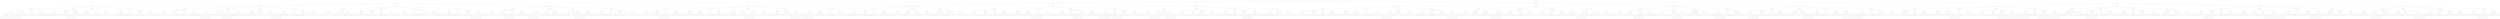 digraph QuadTree {
"0x55e49f412360" [label="(300.5, 300.5)", shape=circle];
"0x55e49f412360" -> "0x55e49f53fd40";
"0x55e49f412360" -> "0x55e49f53fdc0";
"0x55e49f412360" -> "0x55e49f53fe40";
"0x55e49f412360" -> "0x55e49f53fec0";
"0x55e49f53fd40" [label="(150.75, 150.75)", shape=circle];
"0x55e49f53fd40" -> "0x55e49f5407e0";
"0x55e49f53fd40" -> "0x55e49f540860";
"0x55e49f53fd40" -> "0x55e49f5408e0";
"0x55e49f53fd40" -> "0x55e49f540960";
"0x55e49f5407e0" [label="(75.875, 75.875)", shape=circle];
"0x55e49f5407e0" -> "0x55e49f541810";
"0x55e49f5407e0" -> "0x55e49f541890";
"0x55e49f5407e0" -> "0x55e49f541910";
"0x55e49f5407e0" -> "0x55e49f541990";
"0x55e49f541810" [label="(38.4375, 38.4375)", shape=circle];
"0x55e49f541810" -> "0x55e49f54a160";
"0x55e49f541810" -> "0x55e49f54a1e0";
"0x55e49f541810" -> "0x55e49f54a260";
"0x55e49f541810" -> "0x55e49f54a2e0";
"0x55e49f54a160" [label="(19.7188, 19.7188)", shape=circle];
"0x55e49f54a160" -> "0x55e49f55b490";
"0x55e49f54a160" -> "0x55e49f55b510";
"0x55e49f54a160" -> "0x55e49f55b590";
"0x55e49f54a160" -> "0x55e49f55b610";
"0x55e49f55b490" [label="(10.3594, 10.3594)", shape=circle];
"0x55e49f55b510" [label="(29.0781, 10.3594)", shape=circle];
"0x55e49f55b510" -> "0x55e49f57a980";
"0x55e49f55b510" -> "0x55e49f57aa00";
"0x55e49f55b510" -> "0x55e49f57aa80";
"0x55e49f55b510" -> "0x55e49f57ab00";
"0x55e49f57a980" [label="(24.3984, 5.67969)", shape=circle];
"0x55e49f57aa00" [label="(33.7578, 5.67969)", shape=circle];
"0x55e49f57aa80" [label="(24.3984, 15.0391)", shape=circle];
"0x55e49f57ab00" [label="(33.7578, 15.0391)", shape=circle];
"0x55e49f55b590" [label="(10.3594, 29.0781)", shape=circle];
"0x55e49f55b610" [label="(29.0781, 29.0781)", shape=circle];
"0x55e49f55b610" -> "0x55e49f57cca0";
"0x55e49f55b610" -> "0x55e49f57cd20";
"0x55e49f55b610" -> "0x55e49f57cda0";
"0x55e49f55b610" -> "0x55e49f57ce20";
"0x55e49f57cca0" [label="(24.3984, 24.3984)", shape=circle];
"0x55e49f57cd20" [label="(33.7578, 24.3984)", shape=circle];
"0x55e49f57cda0" [label="(24.3984, 33.7578)", shape=circle];
"0x55e49f57ce20" [label="(33.7578, 33.7578)", shape=circle];
"0x55e49f54a1e0" [label="(57.1562, 19.7188)", shape=circle];
"0x55e49f54a1e0" -> "0x55e49f581380";
"0x55e49f54a1e0" -> "0x55e49f581400";
"0x55e49f54a1e0" -> "0x55e49f581480";
"0x55e49f54a1e0" -> "0x55e49f581500";
"0x55e49f581380" [label="(47.7969, 10.3594)", shape=circle];
"0x55e49f581400" [label="(66.5156, 10.3594)", shape=circle];
"0x55e49f581480" [label="(47.7969, 29.0781)", shape=circle];
"0x55e49f581500" [label="(66.5156, 29.0781)", shape=circle];
"0x55e49f54a260" [label="(19.7188, 57.1562)", shape=circle];
"0x55e49f54a260" -> "0x55e49f54d840";
"0x55e49f54a260" -> "0x55e49f54d8c0";
"0x55e49f54a260" -> "0x55e49f54d940";
"0x55e49f54a260" -> "0x55e49f54d9c0";
"0x55e49f54d840" [label="(10.3594, 47.7969)", shape=circle];
"0x55e49f54d8c0" [label="(29.0781, 47.7969)", shape=circle];
"0x55e49f54d940" [label="(10.3594, 66.5156)", shape=circle];
"0x55e49f54d9c0" [label="(29.0781, 66.5156)", shape=circle];
"0x55e49f54a2e0" [label="(57.1562, 57.1562)", shape=circle];
"0x55e49f54a2e0" -> "0x55e49f56e360";
"0x55e49f54a2e0" -> "0x55e49f56e3e0";
"0x55e49f54a2e0" -> "0x55e49f56e460";
"0x55e49f54a2e0" -> "0x55e49f56e4e0";
"0x55e49f56e360" [label="(47.7969, 47.7969)", shape=circle];
"0x55e49f56e3e0" [label="(66.5156, 47.7969)", shape=circle];
"0x55e49f56e460" [label="(47.7969, 66.5156)", shape=circle];
"0x55e49f56e4e0" [label="(66.5156, 66.5156)", shape=circle];
"0x55e49f541890" [label="(113.312, 38.4375)", shape=circle];
"0x55e49f541890" -> "0x55e49f543340";
"0x55e49f541890" -> "0x55e49f5433c0";
"0x55e49f541890" -> "0x55e49f543440";
"0x55e49f541890" -> "0x55e49f5434c0";
"0x55e49f543340" [label="(94.5938, 19.7188)", shape=circle];
"0x55e49f543340" -> "0x55e49f578de0";
"0x55e49f543340" -> "0x55e49f578e60";
"0x55e49f543340" -> "0x55e49f578ee0";
"0x55e49f543340" -> "0x55e49f578f60";
"0x55e49f578de0" [label="(85.2344, 10.3594)", shape=circle];
"0x55e49f578e60" [label="(103.953, 10.3594)", shape=circle];
"0x55e49f578ee0" [label="(85.2344, 29.0781)", shape=circle];
"0x55e49f578f60" [label="(103.953, 29.0781)", shape=circle];
"0x55e49f5433c0" [label="(132.031, 19.7188)", shape=circle];
"0x55e49f5433c0" -> "0x55e49f55e4b0";
"0x55e49f5433c0" -> "0x55e49f55e530";
"0x55e49f5433c0" -> "0x55e49f55e5b0";
"0x55e49f5433c0" -> "0x55e49f55e630";
"0x55e49f55e4b0" [label="(122.672, 10.3594)", shape=circle];
"0x55e49f55e530" [label="(141.391, 10.3594)", shape=circle];
"0x55e49f55e5b0" [label="(122.672, 29.0781)", shape=circle];
"0x55e49f55e630" [label="(141.391, 29.0781)", shape=circle];
"0x55e49f543440" [label="(94.5938, 57.1562)", shape=circle];
"0x55e49f543440" -> "0x55e49f55fdf0";
"0x55e49f543440" -> "0x55e49f55fe70";
"0x55e49f543440" -> "0x55e49f55fef0";
"0x55e49f543440" -> "0x55e49f55ff70";
"0x55e49f55fdf0" [label="(85.2344, 47.7969)", shape=circle];
"0x55e49f55fdf0" -> "0x55e49f577840";
"0x55e49f55fdf0" -> "0x55e49f5778c0";
"0x55e49f55fdf0" -> "0x55e49f577940";
"0x55e49f55fdf0" -> "0x55e49f5779c0";
"0x55e49f577840" [label="(80.5547, 43.1172)", shape=circle];
"0x55e49f5778c0" [label="(89.9141, 43.1172)", shape=circle];
"0x55e49f577940" [label="(80.5547, 52.4766)", shape=circle];
"0x55e49f5779c0" [label="(89.9141, 52.4766)", shape=circle];
"0x55e49f55fe70" [label="(103.953, 47.7969)", shape=circle];
"0x55e49f55fef0" [label="(85.2344, 66.5156)", shape=circle];
"0x55e49f55ff70" [label="(103.953, 66.5156)", shape=circle];
"0x55e49f5434c0" [label="(132.031, 57.1562)", shape=circle];
"0x55e49f541910" [label="(38.4375, 113.312)", shape=circle];
"0x55e49f541910" -> "0x55e49f547370";
"0x55e49f541910" -> "0x55e49f5473f0";
"0x55e49f541910" -> "0x55e49f547470";
"0x55e49f541910" -> "0x55e49f5474f0";
"0x55e49f547370" [label="(19.7188, 94.5938)", shape=circle];
"0x55e49f5473f0" [label="(57.1562, 94.5938)", shape=circle];
"0x55e49f5473f0" -> "0x55e49f579060";
"0x55e49f5473f0" -> "0x55e49f5790e0";
"0x55e49f5473f0" -> "0x55e49f579160";
"0x55e49f5473f0" -> "0x55e49f5791e0";
"0x55e49f579060" [label="(47.7969, 85.2344)", shape=circle];
"0x55e49f5790e0" [label="(66.5156, 85.2344)", shape=circle];
"0x55e49f579160" [label="(47.7969, 103.953)", shape=circle];
"0x55e49f5791e0" [label="(66.5156, 103.953)", shape=circle];
"0x55e49f547470" [label="(19.7188, 132.031)", shape=circle];
"0x55e49f547470" -> "0x55e49f56c8a0";
"0x55e49f547470" -> "0x55e49f56c920";
"0x55e49f547470" -> "0x55e49f56c9a0";
"0x55e49f547470" -> "0x55e49f56ca20";
"0x55e49f56c8a0" [label="(10.3594, 122.672)", shape=circle];
"0x55e49f56c920" [label="(29.0781, 122.672)", shape=circle];
"0x55e49f56c9a0" [label="(10.3594, 141.391)", shape=circle];
"0x55e49f56ca20" [label="(29.0781, 141.391)", shape=circle];
"0x55e49f5474f0" [label="(57.1562, 132.031)", shape=circle];
"0x55e49f5474f0" -> "0x55e49f554f50";
"0x55e49f5474f0" -> "0x55e49f554fd0";
"0x55e49f5474f0" -> "0x55e49f555050";
"0x55e49f5474f0" -> "0x55e49f5550d0";
"0x55e49f554f50" [label="(47.7969, 122.672)", shape=circle];
"0x55e49f554fd0" [label="(66.5156, 122.672)", shape=circle];
"0x55e49f555050" [label="(47.7969, 141.391)", shape=circle];
"0x55e49f5550d0" [label="(66.5156, 141.391)", shape=circle];
"0x55e49f541990" [label="(113.312, 113.312)", shape=circle];
"0x55e49f541990" -> "0x55e49f5498b0";
"0x55e49f541990" -> "0x55e49f549930";
"0x55e49f541990" -> "0x55e49f5499b0";
"0x55e49f541990" -> "0x55e49f549a30";
"0x55e49f5498b0" [label="(94.5938, 94.5938)", shape=circle];
"0x55e49f5498b0" -> "0x55e49f57a080";
"0x55e49f5498b0" -> "0x55e49f57a100";
"0x55e49f5498b0" -> "0x55e49f57a180";
"0x55e49f5498b0" -> "0x55e49f57a200";
"0x55e49f57a080" [label="(85.2344, 85.2344)", shape=circle];
"0x55e49f57a100" [label="(103.953, 85.2344)", shape=circle];
"0x55e49f57a180" [label="(85.2344, 103.953)", shape=circle];
"0x55e49f57a200" [label="(103.953, 103.953)", shape=circle];
"0x55e49f549930" [label="(132.031, 94.5938)", shape=circle];
"0x55e49f549930" -> "0x55e49f56dd00";
"0x55e49f549930" -> "0x55e49f56dd80";
"0x55e49f549930" -> "0x55e49f56de00";
"0x55e49f549930" -> "0x55e49f56de80";
"0x55e49f56dd00" [label="(122.672, 85.2344)", shape=circle];
"0x55e49f56dd80" [label="(141.391, 85.2344)", shape=circle];
"0x55e49f56de00" [label="(122.672, 103.953)", shape=circle];
"0x55e49f56de80" [label="(141.391, 103.953)", shape=circle];
"0x55e49f5499b0" [label="(94.5938, 132.031)", shape=circle];
"0x55e49f5499b0" -> "0x55e49f55d030";
"0x55e49f5499b0" -> "0x55e49f55d0b0";
"0x55e49f5499b0" -> "0x55e49f55d130";
"0x55e49f5499b0" -> "0x55e49f55d1b0";
"0x55e49f55d030" [label="(85.2344, 122.672)", shape=circle];
"0x55e49f55d0b0" [label="(103.953, 122.672)", shape=circle];
"0x55e49f55d130" [label="(85.2344, 141.391)", shape=circle];
"0x55e49f55d1b0" [label="(103.953, 141.391)", shape=circle];
"0x55e49f549a30" [label="(132.031, 132.031)", shape=circle];
"0x55e49f549a30" -> "0x55e49f57f280";
"0x55e49f549a30" -> "0x55e49f57f300";
"0x55e49f549a30" -> "0x55e49f57f380";
"0x55e49f549a30" -> "0x55e49f57f400";
"0x55e49f57f280" [label="(122.672, 122.672)", shape=circle];
"0x55e49f57f300" [label="(141.391, 122.672)", shape=circle];
"0x55e49f57f380" [label="(122.672, 141.391)", shape=circle];
"0x55e49f57f400" [label="(141.391, 141.391)", shape=circle];
"0x55e49f540860" [label="(225.625, 75.875)", shape=circle];
"0x55e49f540860" -> "0x55e49f543880";
"0x55e49f540860" -> "0x55e49f543900";
"0x55e49f540860" -> "0x55e49f543980";
"0x55e49f540860" -> "0x55e49f543a00";
"0x55e49f543880" [label="(188.188, 38.4375)", shape=circle];
"0x55e49f543880" -> "0x55e49f54a6a0";
"0x55e49f543880" -> "0x55e49f54a720";
"0x55e49f543880" -> "0x55e49f54a7a0";
"0x55e49f543880" -> "0x55e49f54a820";
"0x55e49f54a6a0" [label="(169.469, 19.7188)", shape=circle];
"0x55e49f54a6a0" -> "0x55e49f57d7e0";
"0x55e49f54a6a0" -> "0x55e49f57d860";
"0x55e49f54a6a0" -> "0x55e49f57d8e0";
"0x55e49f54a6a0" -> "0x55e49f57d960";
"0x55e49f57d7e0" [label="(160.109, 10.3594)", shape=circle];
"0x55e49f57d860" [label="(178.828, 10.3594)", shape=circle];
"0x55e49f57d8e0" [label="(160.109, 29.0781)", shape=circle];
"0x55e49f57d960" [label="(178.828, 29.0781)", shape=circle];
"0x55e49f54a720" [label="(206.906, 19.7188)", shape=circle];
"0x55e49f54a720" -> "0x55e49f56a320";
"0x55e49f54a720" -> "0x55e49f56a3a0";
"0x55e49f54a720" -> "0x55e49f56a420";
"0x55e49f54a720" -> "0x55e49f56a4a0";
"0x55e49f56a320" [label="(197.547, 10.3594)", shape=circle];
"0x55e49f56a3a0" [label="(216.266, 10.3594)", shape=circle];
"0x55e49f56a420" [label="(197.547, 29.0781)", shape=circle];
"0x55e49f56a4a0" [label="(216.266, 29.0781)", shape=circle];
"0x55e49f54a7a0" [label="(169.469, 57.1562)", shape=circle];
"0x55e49f54a7a0" -> "0x55e49f5551f0";
"0x55e49f54a7a0" -> "0x55e49f555270";
"0x55e49f54a7a0" -> "0x55e49f5552f0";
"0x55e49f54a7a0" -> "0x55e49f555370";
"0x55e49f5551f0" [label="(160.109, 47.7969)", shape=circle];
"0x55e49f555270" [label="(178.828, 47.7969)", shape=circle];
"0x55e49f5552f0" [label="(160.109, 66.5156)", shape=circle];
"0x55e49f555370" [label="(178.828, 66.5156)", shape=circle];
"0x55e49f54a820" [label="(206.906, 57.1562)", shape=circle];
"0x55e49f54a820" -> "0x55e49f572e80";
"0x55e49f54a820" -> "0x55e49f572f00";
"0x55e49f54a820" -> "0x55e49f572f80";
"0x55e49f54a820" -> "0x55e49f573000";
"0x55e49f572e80" [label="(197.547, 47.7969)", shape=circle];
"0x55e49f572f00" [label="(216.266, 47.7969)", shape=circle];
"0x55e49f572f80" [label="(197.547, 66.5156)", shape=circle];
"0x55e49f573000" [label="(216.266, 66.5156)", shape=circle];
"0x55e49f543900" [label="(263.062, 38.4375)", shape=circle];
"0x55e49f543900" -> "0x55e49f546b10";
"0x55e49f543900" -> "0x55e49f546b90";
"0x55e49f543900" -> "0x55e49f546c10";
"0x55e49f543900" -> "0x55e49f546c90";
"0x55e49f546b10" [label="(244.344, 19.7188)", shape=circle];
"0x55e49f546b10" -> "0x55e49f558550";
"0x55e49f546b10" -> "0x55e49f5585d0";
"0x55e49f546b10" -> "0x55e49f558650";
"0x55e49f546b10" -> "0x55e49f5586d0";
"0x55e49f558550" [label="(234.984, 10.3594)", shape=circle];
"0x55e49f5585d0" [label="(253.703, 10.3594)", shape=circle];
"0x55e49f5585d0" -> "0x55e49f5746c0";
"0x55e49f5585d0" -> "0x55e49f574740";
"0x55e49f5585d0" -> "0x55e49f5747c0";
"0x55e49f5585d0" -> "0x55e49f574840";
"0x55e49f5746c0" [label="(249.023, 5.67969)", shape=circle];
"0x55e49f574740" [label="(258.383, 5.67969)", shape=circle];
"0x55e49f5747c0" [label="(249.023, 15.0391)", shape=circle];
"0x55e49f574840" [label="(258.383, 15.0391)", shape=circle];
"0x55e49f558650" [label="(234.984, 29.0781)", shape=circle];
"0x55e49f5586d0" [label="(253.703, 29.0781)", shape=circle];
"0x55e49f546b90" [label="(281.781, 19.7188)", shape=circle];
"0x55e49f546b90" -> "0x55e49f55f190";
"0x55e49f546b90" -> "0x55e49f55f210";
"0x55e49f546b90" -> "0x55e49f55f290";
"0x55e49f546b90" -> "0x55e49f55f310";
"0x55e49f55f190" [label="(272.422, 10.3594)", shape=circle];
"0x55e49f55f210" [label="(291.141, 10.3594)", shape=circle];
"0x55e49f55f290" [label="(272.422, 29.0781)", shape=circle];
"0x55e49f55f310" [label="(291.141, 29.0781)", shape=circle];
"0x55e49f546c10" [label="(244.344, 57.1562)", shape=circle];
"0x55e49f546c10" -> "0x55e49f55aaf0";
"0x55e49f546c10" -> "0x55e49f55ab70";
"0x55e49f546c10" -> "0x55e49f55abf0";
"0x55e49f546c10" -> "0x55e49f55ac70";
"0x55e49f55aaf0" [label="(234.984, 47.7969)", shape=circle];
"0x55e49f55ab70" [label="(253.703, 47.7969)", shape=circle];
"0x55e49f55ab70" -> "0x55e49f575900";
"0x55e49f55ab70" -> "0x55e49f575980";
"0x55e49f55ab70" -> "0x55e49f575a00";
"0x55e49f55ab70" -> "0x55e49f575a80";
"0x55e49f575900" [label="(249.023, 43.1172)", shape=circle];
"0x55e49f575980" [label="(258.383, 43.1172)", shape=circle];
"0x55e49f575a00" [label="(249.023, 52.4766)", shape=circle];
"0x55e49f575a80" [label="(258.383, 52.4766)", shape=circle];
"0x55e49f55abf0" [label="(234.984, 66.5156)", shape=circle];
"0x55e49f55ac70" [label="(253.703, 66.5156)", shape=circle];
"0x55e49f546c90" [label="(281.781, 57.1562)", shape=circle];
"0x55e49f546c90" -> "0x55e49f553d30";
"0x55e49f546c90" -> "0x55e49f553db0";
"0x55e49f546c90" -> "0x55e49f553e30";
"0x55e49f546c90" -> "0x55e49f553eb0";
"0x55e49f553d30" [label="(272.422, 47.7969)", shape=circle];
"0x55e49f553db0" [label="(291.141, 47.7969)", shape=circle];
"0x55e49f553e30" [label="(272.422, 66.5156)", shape=circle];
"0x55e49f553eb0" [label="(291.141, 66.5156)", shape=circle];
"0x55e49f543980" [label="(188.188, 113.312)", shape=circle];
"0x55e49f543980" -> "0x55e49f54e760";
"0x55e49f543980" -> "0x55e49f54e7e0";
"0x55e49f543980" -> "0x55e49f54e860";
"0x55e49f543980" -> "0x55e49f54e8e0";
"0x55e49f54e760" [label="(169.469, 94.5938)", shape=circle];
"0x55e49f54e760" -> "0x55e49f568480";
"0x55e49f54e760" -> "0x55e49f568500";
"0x55e49f54e760" -> "0x55e49f568580";
"0x55e49f54e760" -> "0x55e49f568600";
"0x55e49f568480" [label="(160.109, 85.2344)", shape=circle];
"0x55e49f568500" [label="(178.828, 85.2344)", shape=circle];
"0x55e49f568580" [label="(160.109, 103.953)", shape=circle];
"0x55e49f568600" [label="(178.828, 103.953)", shape=circle];
"0x55e49f54e7e0" [label="(206.906, 94.5938)", shape=circle];
"0x55e49f54e860" [label="(169.469, 132.031)", shape=circle];
"0x55e49f54e860" -> "0x55e49f5741c0";
"0x55e49f54e860" -> "0x55e49f574240";
"0x55e49f54e860" -> "0x55e49f5742c0";
"0x55e49f54e860" -> "0x55e49f574340";
"0x55e49f5741c0" [label="(160.109, 122.672)", shape=circle];
"0x55e49f574240" [label="(178.828, 122.672)", shape=circle];
"0x55e49f5742c0" [label="(160.109, 141.391)", shape=circle];
"0x55e49f574340" [label="(178.828, 141.391)", shape=circle];
"0x55e49f54e8e0" [label="(206.906, 132.031)", shape=circle];
"0x55e49f54e8e0" -> "0x55e49f5605d0";
"0x55e49f54e8e0" -> "0x55e49f560650";
"0x55e49f54e8e0" -> "0x55e49f5606d0";
"0x55e49f54e8e0" -> "0x55e49f560750";
"0x55e49f5605d0" [label="(197.547, 122.672)", shape=circle];
"0x55e49f560650" [label="(216.266, 122.672)", shape=circle];
"0x55e49f5606d0" [label="(197.547, 141.391)", shape=circle];
"0x55e49f560750" [label="(216.266, 141.391)", shape=circle];
"0x55e49f560750" -> "0x55e49f56bd20";
"0x55e49f560750" -> "0x55e49f56bda0";
"0x55e49f560750" -> "0x55e49f56be20";
"0x55e49f560750" -> "0x55e49f56bea0";
"0x55e49f56bd20" [label="(211.586, 136.711)", shape=circle];
"0x55e49f56bda0" [label="(220.945, 136.711)", shape=circle];
"0x55e49f56be20" [label="(211.586, 146.07)", shape=circle];
"0x55e49f56bea0" [label="(220.945, 146.07)", shape=circle];
"0x55e49f543a00" [label="(263.062, 113.312)", shape=circle];
"0x55e49f543a00" -> "0x55e49f5461f0";
"0x55e49f543a00" -> "0x55e49f546270";
"0x55e49f543a00" -> "0x55e49f5462f0";
"0x55e49f543a00" -> "0x55e49f546370";
"0x55e49f5461f0" [label="(244.344, 94.5938)", shape=circle];
"0x55e49f5461f0" -> "0x55e49f57f000";
"0x55e49f5461f0" -> "0x55e49f57f080";
"0x55e49f5461f0" -> "0x55e49f57f100";
"0x55e49f5461f0" -> "0x55e49f57f180";
"0x55e49f57f000" [label="(234.984, 85.2344)", shape=circle];
"0x55e49f57f080" [label="(253.703, 85.2344)", shape=circle];
"0x55e49f57f100" [label="(234.984, 103.953)", shape=circle];
"0x55e49f57f180" [label="(253.703, 103.953)", shape=circle];
"0x55e49f546270" [label="(281.781, 94.5938)", shape=circle];
"0x55e49f546270" -> "0x55e49f54faa0";
"0x55e49f546270" -> "0x55e49f54fb20";
"0x55e49f546270" -> "0x55e49f54fba0";
"0x55e49f546270" -> "0x55e49f54fc20";
"0x55e49f54faa0" [label="(272.422, 85.2344)", shape=circle];
"0x55e49f54fb20" [label="(291.141, 85.2344)", shape=circle];
"0x55e49f54fba0" [label="(272.422, 103.953)", shape=circle];
"0x55e49f54fc20" [label="(291.141, 103.953)", shape=circle];
"0x55e49f5462f0" [label="(244.344, 132.031)", shape=circle];
"0x55e49f5462f0" -> "0x55e49f567a40";
"0x55e49f5462f0" -> "0x55e49f567ac0";
"0x55e49f5462f0" -> "0x55e49f567b40";
"0x55e49f5462f0" -> "0x55e49f567bc0";
"0x55e49f567a40" [label="(234.984, 122.672)", shape=circle];
"0x55e49f567ac0" [label="(253.703, 122.672)", shape=circle];
"0x55e49f567b40" [label="(234.984, 141.391)", shape=circle];
"0x55e49f567bc0" [label="(253.703, 141.391)", shape=circle];
"0x55e49f546370" [label="(281.781, 132.031)", shape=circle];
"0x55e49f546370" -> "0x55e49f574e40";
"0x55e49f546370" -> "0x55e49f574ec0";
"0x55e49f546370" -> "0x55e49f574f40";
"0x55e49f546370" -> "0x55e49f574fc0";
"0x55e49f574e40" [label="(272.422, 122.672)", shape=circle];
"0x55e49f574ec0" [label="(291.141, 122.672)", shape=circle];
"0x55e49f574f40" [label="(272.422, 141.391)", shape=circle];
"0x55e49f574fc0" [label="(291.141, 141.391)", shape=circle];
"0x55e49f5408e0" [label="(75.875, 225.625)", shape=circle];
"0x55e49f5408e0" -> "0x55e49f543da0";
"0x55e49f5408e0" -> "0x55e49f543e20";
"0x55e49f5408e0" -> "0x55e49f543ea0";
"0x55e49f5408e0" -> "0x55e49f543f20";
"0x55e49f543da0" [label="(38.4375, 188.188)", shape=circle];
"0x55e49f543da0" -> "0x55e49f54aee0";
"0x55e49f543da0" -> "0x55e49f54af60";
"0x55e49f543da0" -> "0x55e49f54afe0";
"0x55e49f543da0" -> "0x55e49f54b060";
"0x55e49f54aee0" [label="(19.7188, 169.469)", shape=circle];
"0x55e49f54aee0" -> "0x55e49f577cc0";
"0x55e49f54aee0" -> "0x55e49f577d40";
"0x55e49f54aee0" -> "0x55e49f577dc0";
"0x55e49f54aee0" -> "0x55e49f577e40";
"0x55e49f577cc0" [label="(10.3594, 160.109)", shape=circle];
"0x55e49f577d40" [label="(29.0781, 160.109)", shape=circle];
"0x55e49f577dc0" [label="(10.3594, 178.828)", shape=circle];
"0x55e49f577e40" [label="(29.0781, 178.828)", shape=circle];
"0x55e49f54af60" [label="(57.1562, 169.469)", shape=circle];
"0x55e49f54af60" -> "0x55e49f556430";
"0x55e49f54af60" -> "0x55e49f5564b0";
"0x55e49f54af60" -> "0x55e49f556530";
"0x55e49f54af60" -> "0x55e49f5565b0";
"0x55e49f556430" [label="(47.7969, 160.109)", shape=circle];
"0x55e49f5564b0" [label="(66.5156, 160.109)", shape=circle];
"0x55e49f556530" [label="(47.7969, 178.828)", shape=circle];
"0x55e49f5565b0" [label="(66.5156, 178.828)", shape=circle];
"0x55e49f54afe0" [label="(19.7188, 206.906)", shape=circle];
"0x55e49f54b060" [label="(57.1562, 206.906)", shape=circle];
"0x55e49f54b060" -> "0x55e49f580760";
"0x55e49f54b060" -> "0x55e49f5807e0";
"0x55e49f54b060" -> "0x55e49f580860";
"0x55e49f54b060" -> "0x55e49f5808e0";
"0x55e49f580760" [label="(47.7969, 197.547)", shape=circle];
"0x55e49f5807e0" [label="(66.5156, 197.547)", shape=circle];
"0x55e49f580860" [label="(47.7969, 216.266)", shape=circle];
"0x55e49f5808e0" [label="(66.5156, 216.266)", shape=circle];
"0x55e49f543e20" [label="(113.312, 188.188)", shape=circle];
"0x55e49f543e20" -> "0x55e49f544ae0";
"0x55e49f543e20" -> "0x55e49f544b60";
"0x55e49f543e20" -> "0x55e49f544be0";
"0x55e49f543e20" -> "0x55e49f544c60";
"0x55e49f544ae0" [label="(94.5938, 169.469)", shape=circle];
"0x55e49f544ae0" -> "0x55e49f550280";
"0x55e49f544ae0" -> "0x55e49f550300";
"0x55e49f544ae0" -> "0x55e49f550380";
"0x55e49f544ae0" -> "0x55e49f550400";
"0x55e49f550280" [label="(85.2344, 160.109)", shape=circle];
"0x55e49f550300" [label="(103.953, 160.109)", shape=circle];
"0x55e49f550380" [label="(85.2344, 178.828)", shape=circle];
"0x55e49f550400" [label="(103.953, 178.828)", shape=circle];
"0x55e49f544b60" [label="(132.031, 169.469)", shape=circle];
"0x55e49f544b60" -> "0x55e49f55ad30";
"0x55e49f544b60" -> "0x55e49f55adb0";
"0x55e49f544b60" -> "0x55e49f55ae30";
"0x55e49f544b60" -> "0x55e49f55aeb0";
"0x55e49f55ad30" [label="(122.672, 160.109)", shape=circle];
"0x55e49f55adb0" [label="(141.391, 160.109)", shape=circle];
"0x55e49f55ae30" [label="(122.672, 178.828)", shape=circle];
"0x55e49f55aeb0" [label="(141.391, 178.828)", shape=circle];
"0x55e49f544be0" [label="(94.5938, 206.906)", shape=circle];
"0x55e49f544be0" -> "0x55e49f56c260";
"0x55e49f544be0" -> "0x55e49f56c2e0";
"0x55e49f544be0" -> "0x55e49f56c360";
"0x55e49f544be0" -> "0x55e49f56c3e0";
"0x55e49f56c260" [label="(85.2344, 197.547)", shape=circle];
"0x55e49f56c2e0" [label="(103.953, 197.547)", shape=circle];
"0x55e49f56c360" [label="(85.2344, 216.266)", shape=circle];
"0x55e49f56c3e0" [label="(103.953, 216.266)", shape=circle];
"0x55e49f544c60" [label="(132.031, 206.906)", shape=circle];
"0x55e49f544c60" -> "0x55e49f550da0";
"0x55e49f544c60" -> "0x55e49f550e20";
"0x55e49f544c60" -> "0x55e49f550ea0";
"0x55e49f544c60" -> "0x55e49f550f20";
"0x55e49f550da0" [label="(122.672, 197.547)", shape=circle];
"0x55e49f550e20" [label="(141.391, 197.547)", shape=circle];
"0x55e49f550ea0" [label="(122.672, 216.266)", shape=circle];
"0x55e49f550f20" [label="(141.391, 216.266)", shape=circle];
"0x55e49f543ea0" [label="(38.4375, 263.062)", shape=circle];
"0x55e49f543ea0" -> "0x55e49f544640";
"0x55e49f543ea0" -> "0x55e49f5446c0";
"0x55e49f543ea0" -> "0x55e49f544740";
"0x55e49f543ea0" -> "0x55e49f5447c0";
"0x55e49f544640" [label="(19.7188, 244.344)", shape=circle];
"0x55e49f544640" -> "0x55e49f54bcc0";
"0x55e49f544640" -> "0x55e49f54bd40";
"0x55e49f544640" -> "0x55e49f54bdc0";
"0x55e49f544640" -> "0x55e49f54be40";
"0x55e49f54bcc0" [label="(10.3594, 234.984)", shape=circle];
"0x55e49f54bd40" [label="(29.0781, 234.984)", shape=circle];
"0x55e49f54bdc0" [label="(10.3594, 253.703)", shape=circle];
"0x55e49f54be40" [label="(29.0781, 253.703)", shape=circle];
"0x55e49f5446c0" [label="(57.1562, 244.344)", shape=circle];
"0x55e49f5446c0" -> "0x55e49f554cb0";
"0x55e49f5446c0" -> "0x55e49f554d30";
"0x55e49f5446c0" -> "0x55e49f554db0";
"0x55e49f5446c0" -> "0x55e49f554e30";
"0x55e49f554cb0" [label="(47.7969, 234.984)", shape=circle];
"0x55e49f554d30" [label="(66.5156, 234.984)", shape=circle];
"0x55e49f554db0" [label="(47.7969, 253.703)", shape=circle];
"0x55e49f554e30" [label="(66.5156, 253.703)", shape=circle];
"0x55e49f544740" [label="(19.7188, 281.781)", shape=circle];
"0x55e49f544740" -> "0x55e49f56d0a0";
"0x55e49f544740" -> "0x55e49f56d120";
"0x55e49f544740" -> "0x55e49f56d1a0";
"0x55e49f544740" -> "0x55e49f56d220";
"0x55e49f56d0a0" [label="(10.3594, 272.422)", shape=circle];
"0x55e49f56d120" [label="(29.0781, 272.422)", shape=circle];
"0x55e49f56d1a0" [label="(10.3594, 291.141)", shape=circle];
"0x55e49f56d220" [label="(29.0781, 291.141)", shape=circle];
"0x55e49f5447c0" [label="(57.1562, 281.781)", shape=circle];
"0x55e49f5447c0" -> "0x55e49f56d5c0";
"0x55e49f5447c0" -> "0x55e49f56d640";
"0x55e49f5447c0" -> "0x55e49f56d6c0";
"0x55e49f5447c0" -> "0x55e49f56d740";
"0x55e49f56d5c0" [label="(47.7969, 272.422)", shape=circle];
"0x55e49f56d640" [label="(66.5156, 272.422)", shape=circle];
"0x55e49f56d6c0" [label="(47.7969, 291.141)", shape=circle];
"0x55e49f56d740" [label="(66.5156, 291.141)", shape=circle];
"0x55e49f543f20" [label="(113.312, 263.062)", shape=circle];
"0x55e49f543f20" -> "0x55e49f549250";
"0x55e49f543f20" -> "0x55e49f5492d0";
"0x55e49f543f20" -> "0x55e49f549350";
"0x55e49f543f20" -> "0x55e49f5493d0";
"0x55e49f549250" [label="(94.5938, 244.344)", shape=circle];
"0x55e49f549250" -> "0x55e49f577520";
"0x55e49f549250" -> "0x55e49f5775a0";
"0x55e49f549250" -> "0x55e49f577620";
"0x55e49f549250" -> "0x55e49f5776a0";
"0x55e49f577520" [label="(85.2344, 234.984)", shape=circle];
"0x55e49f5775a0" [label="(103.953, 234.984)", shape=circle];
"0x55e49f577620" [label="(85.2344, 253.703)", shape=circle];
"0x55e49f5776a0" [label="(103.953, 253.703)", shape=circle];
"0x55e49f5492d0" [label="(132.031, 244.344)", shape=circle];
"0x55e49f5492d0" -> "0x55e49f56cae0";
"0x55e49f5492d0" -> "0x55e49f56cb60";
"0x55e49f5492d0" -> "0x55e49f56cbe0";
"0x55e49f5492d0" -> "0x55e49f56cc60";
"0x55e49f56cae0" [label="(122.672, 234.984)", shape=circle];
"0x55e49f56cb60" [label="(141.391, 234.984)", shape=circle];
"0x55e49f56cbe0" [label="(122.672, 253.703)", shape=circle];
"0x55e49f56cc60" [label="(141.391, 253.703)", shape=circle];
"0x55e49f549350" [label="(94.5938, 281.781)", shape=circle];
"0x55e49f549350" -> "0x55e49f5512e0";
"0x55e49f549350" -> "0x55e49f551360";
"0x55e49f549350" -> "0x55e49f5513e0";
"0x55e49f549350" -> "0x55e49f551460";
"0x55e49f5512e0" [label="(85.2344, 272.422)", shape=circle];
"0x55e49f551360" [label="(103.953, 272.422)", shape=circle];
"0x55e49f5513e0" [label="(85.2344, 291.141)", shape=circle];
"0x55e49f551460" [label="(103.953, 291.141)", shape=circle];
"0x55e49f5493d0" [label="(132.031, 281.781)", shape=circle];
"0x55e49f5493d0" -> "0x55e49f5750c0";
"0x55e49f5493d0" -> "0x55e49f575140";
"0x55e49f5493d0" -> "0x55e49f5751c0";
"0x55e49f5493d0" -> "0x55e49f575240";
"0x55e49f5750c0" [label="(122.672, 272.422)", shape=circle];
"0x55e49f5750c0" -> "0x55e49f580200";
"0x55e49f5750c0" -> "0x55e49f580280";
"0x55e49f5750c0" -> "0x55e49f580300";
"0x55e49f5750c0" -> "0x55e49f580380";
"0x55e49f580200" [label="(117.992, 267.742)", shape=circle];
"0x55e49f580280" [label="(127.352, 267.742)", shape=circle];
"0x55e49f580300" [label="(117.992, 277.102)", shape=circle];
"0x55e49f580380" [label="(127.352, 277.102)", shape=circle];
"0x55e49f575140" [label="(141.391, 272.422)", shape=circle];
"0x55e49f5751c0" [label="(122.672, 291.141)", shape=circle];
"0x55e49f575240" [label="(141.391, 291.141)", shape=circle];
"0x55e49f540960" [label="(225.625, 225.625)", shape=circle];
"0x55e49f540960" -> "0x55e49f5468d0";
"0x55e49f540960" -> "0x55e49f546950";
"0x55e49f540960" -> "0x55e49f5469d0";
"0x55e49f540960" -> "0x55e49f546a50";
"0x55e49f5468d0" [label="(188.188, 188.188)", shape=circle];
"0x55e49f5468d0" -> "0x55e49f547af0";
"0x55e49f5468d0" -> "0x55e49f547b70";
"0x55e49f5468d0" -> "0x55e49f547bf0";
"0x55e49f5468d0" -> "0x55e49f547c70";
"0x55e49f547af0" [label="(169.469, 169.469)", shape=circle];
"0x55e49f547af0" -> "0x55e49f55e250";
"0x55e49f547af0" -> "0x55e49f55e2d0";
"0x55e49f547af0" -> "0x55e49f55e350";
"0x55e49f547af0" -> "0x55e49f55e3d0";
"0x55e49f55e250" [label="(160.109, 160.109)", shape=circle];
"0x55e49f55e2d0" [label="(178.828, 160.109)", shape=circle];
"0x55e49f55e350" [label="(160.109, 178.828)", shape=circle];
"0x55e49f55e3d0" [label="(178.828, 178.828)", shape=circle];
"0x55e49f547b70" [label="(206.906, 169.469)", shape=circle];
"0x55e49f547b70" -> "0x55e49f569220";
"0x55e49f547b70" -> "0x55e49f5692a0";
"0x55e49f547b70" -> "0x55e49f569320";
"0x55e49f547b70" -> "0x55e49f5693a0";
"0x55e49f569220" [label="(197.547, 160.109)", shape=circle];
"0x55e49f5692a0" [label="(216.266, 160.109)", shape=circle];
"0x55e49f569320" [label="(197.547, 178.828)", shape=circle];
"0x55e49f5693a0" [label="(216.266, 178.828)", shape=circle];
"0x55e49f547bf0" [label="(169.469, 206.906)", shape=circle];
"0x55e49f547bf0" -> "0x55e49f552a40";
"0x55e49f547bf0" -> "0x55e49f552ac0";
"0x55e49f547bf0" -> "0x55e49f552b40";
"0x55e49f547bf0" -> "0x55e49f552bc0";
"0x55e49f552a40" [label="(160.109, 197.547)", shape=circle];
"0x55e49f552a40" -> "0x55e49f580400";
"0x55e49f552a40" -> "0x55e49f580480";
"0x55e49f552a40" -> "0x55e49f580500";
"0x55e49f552a40" -> "0x55e49f580580";
"0x55e49f580400" [label="(155.43, 192.867)", shape=circle];
"0x55e49f580480" [label="(164.789, 192.867)", shape=circle];
"0x55e49f580500" [label="(155.43, 202.227)", shape=circle];
"0x55e49f580580" [label="(164.789, 202.227)", shape=circle];
"0x55e49f552ac0" [label="(178.828, 197.547)", shape=circle];
"0x55e49f552b40" [label="(160.109, 216.266)", shape=circle];
"0x55e49f552bc0" [label="(178.828, 216.266)", shape=circle];
"0x55e49f547c70" [label="(206.906, 206.906)", shape=circle];
"0x55e49f547c70" -> "0x55e49f56b800";
"0x55e49f547c70" -> "0x55e49f56b880";
"0x55e49f547c70" -> "0x55e49f56b900";
"0x55e49f547c70" -> "0x55e49f56b980";
"0x55e49f56b800" [label="(197.547, 197.547)", shape=circle];
"0x55e49f56b880" [label="(216.266, 197.547)", shape=circle];
"0x55e49f56b900" [label="(197.547, 216.266)", shape=circle];
"0x55e49f56b980" [label="(216.266, 216.266)", shape=circle];
"0x55e49f546950" [label="(263.062, 188.188)", shape=circle];
"0x55e49f546950" -> "0x55e49f555af0";
"0x55e49f546950" -> "0x55e49f555b70";
"0x55e49f546950" -> "0x55e49f555bf0";
"0x55e49f546950" -> "0x55e49f555c70";
"0x55e49f555af0" [label="(244.344, 169.469)", shape=circle];
"0x55e49f555af0" -> "0x55e49f56c000";
"0x55e49f555af0" -> "0x55e49f56c080";
"0x55e49f555af0" -> "0x55e49f56c100";
"0x55e49f555af0" -> "0x55e49f56c180";
"0x55e49f56c000" [label="(234.984, 160.109)", shape=circle];
"0x55e49f56c080" [label="(253.703, 160.109)", shape=circle];
"0x55e49f56c080" -> "0x55e49f57f500";
"0x55e49f56c080" -> "0x55e49f57f580";
"0x55e49f56c080" -> "0x55e49f57f600";
"0x55e49f56c080" -> "0x55e49f57f680";
"0x55e49f57f500" [label="(249.023, 155.43)", shape=circle];
"0x55e49f57f580" [label="(258.383, 155.43)", shape=circle];
"0x55e49f57f600" [label="(249.023, 164.789)", shape=circle];
"0x55e49f57f680" [label="(258.383, 164.789)", shape=circle];
"0x55e49f56c100" [label="(234.984, 178.828)", shape=circle];
"0x55e49f56c180" [label="(253.703, 178.828)", shape=circle];
"0x55e49f555b70" [label="(281.781, 169.469)", shape=circle];
"0x55e49f555b70" -> "0x55e49f568a00";
"0x55e49f555b70" -> "0x55e49f568a80";
"0x55e49f555b70" -> "0x55e49f568b00";
"0x55e49f555b70" -> "0x55e49f568b80";
"0x55e49f568a00" [label="(272.422, 160.109)", shape=circle];
"0x55e49f568a80" [label="(291.141, 160.109)", shape=circle];
"0x55e49f568b00" [label="(272.422, 178.828)", shape=circle];
"0x55e49f568b80" [label="(291.141, 178.828)", shape=circle];
"0x55e49f555bf0" [label="(244.344, 206.906)", shape=circle];
"0x55e49f555bf0" -> "0x55e49f571c40";
"0x55e49f555bf0" -> "0x55e49f571cc0";
"0x55e49f555bf0" -> "0x55e49f571d40";
"0x55e49f555bf0" -> "0x55e49f571dc0";
"0x55e49f571c40" [label="(234.984, 197.547)", shape=circle];
"0x55e49f571cc0" [label="(253.703, 197.547)", shape=circle];
"0x55e49f571d40" [label="(234.984, 216.266)", shape=circle];
"0x55e49f571dc0" [label="(253.703, 216.266)", shape=circle];
"0x55e49f555c70" [label="(281.781, 206.906)", shape=circle];
"0x55e49f5469d0" [label="(188.188, 263.062)", shape=circle];
"0x55e49f5469d0" -> "0x55e49f54ffc0";
"0x55e49f5469d0" -> "0x55e49f550040";
"0x55e49f5469d0" -> "0x55e49f5500c0";
"0x55e49f5469d0" -> "0x55e49f550140";
"0x55e49f54ffc0" [label="(169.469, 244.344)", shape=circle];
"0x55e49f54ffc0" -> "0x55e49f572c40";
"0x55e49f54ffc0" -> "0x55e49f572cc0";
"0x55e49f54ffc0" -> "0x55e49f572d40";
"0x55e49f54ffc0" -> "0x55e49f572dc0";
"0x55e49f572c40" [label="(160.109, 234.984)", shape=circle];
"0x55e49f572cc0" [label="(178.828, 234.984)", shape=circle];
"0x55e49f572d40" [label="(160.109, 253.703)", shape=circle];
"0x55e49f572dc0" [label="(178.828, 253.703)", shape=circle];
"0x55e49f550040" [label="(206.906, 244.344)", shape=circle];
"0x55e49f5500c0" [label="(169.469, 281.781)", shape=circle];
"0x55e49f5500c0" -> "0x55e49f558cd0";
"0x55e49f5500c0" -> "0x55e49f558d50";
"0x55e49f5500c0" -> "0x55e49f558dd0";
"0x55e49f5500c0" -> "0x55e49f558e50";
"0x55e49f558cd0" [label="(160.109, 272.422)", shape=circle];
"0x55e49f558d50" [label="(178.828, 272.422)", shape=circle];
"0x55e49f558dd0" [label="(160.109, 291.141)", shape=circle];
"0x55e49f558dd0" -> "0x55e49f5687c0";
"0x55e49f558dd0" -> "0x55e49f568840";
"0x55e49f558dd0" -> "0x55e49f5688c0";
"0x55e49f558dd0" -> "0x55e49f568940";
"0x55e49f5687c0" [label="(155.43, 286.461)", shape=circle];
"0x55e49f568840" [label="(164.789, 286.461)", shape=circle];
"0x55e49f5688c0" [label="(155.43, 295.82)", shape=circle];
"0x55e49f568940" [label="(164.789, 295.82)", shape=circle];
"0x55e49f558e50" [label="(178.828, 291.141)", shape=circle];
"0x55e49f550140" [label="(206.906, 281.781)", shape=circle];
"0x55e49f550140" -> "0x55e49f56f780";
"0x55e49f550140" -> "0x55e49f56f800";
"0x55e49f550140" -> "0x55e49f56f880";
"0x55e49f550140" -> "0x55e49f56f900";
"0x55e49f56f780" [label="(197.547, 272.422)", shape=circle];
"0x55e49f56f800" [label="(216.266, 272.422)", shape=circle];
"0x55e49f56f880" [label="(197.547, 291.141)", shape=circle];
"0x55e49f56f900" [label="(216.266, 291.141)", shape=circle];
"0x55e49f546a50" [label="(263.062, 263.062)", shape=circle];
"0x55e49f546a50" -> "0x55e49f548b10";
"0x55e49f546a50" -> "0x55e49f548b90";
"0x55e49f546a50" -> "0x55e49f548c10";
"0x55e49f546a50" -> "0x55e49f548c90";
"0x55e49f548b10" [label="(244.344, 244.344)", shape=circle];
"0x55e49f548b10" -> "0x55e49f5782a0";
"0x55e49f548b10" -> "0x55e49f578320";
"0x55e49f548b10" -> "0x55e49f5783a0";
"0x55e49f548b10" -> "0x55e49f578420";
"0x55e49f5782a0" [label="(234.984, 234.984)", shape=circle];
"0x55e49f578320" [label="(253.703, 234.984)", shape=circle];
"0x55e49f5783a0" [label="(234.984, 253.703)", shape=circle];
"0x55e49f578420" [label="(253.703, 253.703)", shape=circle];
"0x55e49f548b90" [label="(281.781, 244.344)", shape=circle];
"0x55e49f548b90" -> "0x55e49f57e4a0";
"0x55e49f548b90" -> "0x55e49f57e520";
"0x55e49f548b90" -> "0x55e49f57e5a0";
"0x55e49f548b90" -> "0x55e49f57e620";
"0x55e49f57e4a0" [label="(272.422, 234.984)", shape=circle];
"0x55e49f57e520" [label="(291.141, 234.984)", shape=circle];
"0x55e49f57e5a0" [label="(272.422, 253.703)", shape=circle];
"0x55e49f57e620" [label="(291.141, 253.703)", shape=circle];
"0x55e49f548c10" [label="(244.344, 281.781)", shape=circle];
"0x55e49f548c10" -> "0x55e49f5718e0";
"0x55e49f548c10" -> "0x55e49f571960";
"0x55e49f548c10" -> "0x55e49f5719e0";
"0x55e49f548c10" -> "0x55e49f571a60";
"0x55e49f5718e0" [label="(234.984, 272.422)", shape=circle];
"0x55e49f571960" [label="(253.703, 272.422)", shape=circle];
"0x55e49f5719e0" [label="(234.984, 291.141)", shape=circle];
"0x55e49f571a60" [label="(253.703, 291.141)", shape=circle];
"0x55e49f548c90" [label="(281.781, 281.781)", shape=circle];
"0x55e49f548c90" -> "0x55e49f568d00";
"0x55e49f548c90" -> "0x55e49f568d80";
"0x55e49f548c90" -> "0x55e49f568e00";
"0x55e49f548c90" -> "0x55e49f568e80";
"0x55e49f568d00" [label="(272.422, 272.422)", shape=circle];
"0x55e49f568d80" [label="(291.141, 272.422)", shape=circle];
"0x55e49f568e00" [label="(272.422, 291.141)", shape=circle];
"0x55e49f568e80" [label="(291.141, 291.141)", shape=circle];
"0x55e49f53fdc0" [label="(450.25, 150.75)", shape=circle];
"0x55e49f53fdc0" -> "0x55e49f5402f0";
"0x55e49f53fdc0" -> "0x55e49f540370";
"0x55e49f53fdc0" -> "0x55e49f5403f0";
"0x55e49f53fdc0" -> "0x55e49f540470";
"0x55e49f5402f0" [label="(375.375, 75.875)", shape=circle];
"0x55e49f5402f0" -> "0x55e49f541a90";
"0x55e49f5402f0" -> "0x55e49f541b10";
"0x55e49f5402f0" -> "0x55e49f541b90";
"0x55e49f5402f0" -> "0x55e49f541c10";
"0x55e49f541a90" [label="(337.938, 38.4375)", shape=circle];
"0x55e49f541a90" -> "0x55e49f54b700";
"0x55e49f541a90" -> "0x55e49f54b780";
"0x55e49f541a90" -> "0x55e49f54b800";
"0x55e49f541a90" -> "0x55e49f54b880";
"0x55e49f54b700" [label="(319.219, 19.7188)", shape=circle];
"0x55e49f54b700" -> "0x55e49f56e6e0";
"0x55e49f54b700" -> "0x55e49f56e760";
"0x55e49f54b700" -> "0x55e49f56e7e0";
"0x55e49f54b700" -> "0x55e49f56e860";
"0x55e49f56e6e0" [label="(309.859, 10.3594)", shape=circle];
"0x55e49f56e760" [label="(328.578, 10.3594)", shape=circle];
"0x55e49f56e7e0" [label="(309.859, 29.0781)", shape=circle];
"0x55e49f56e860" [label="(328.578, 29.0781)", shape=circle];
"0x55e49f54b780" [label="(356.656, 19.7188)", shape=circle];
"0x55e49f54b780" -> "0x55e49f57edc0";
"0x55e49f54b780" -> "0x55e49f57ee40";
"0x55e49f54b780" -> "0x55e49f57eec0";
"0x55e49f54b780" -> "0x55e49f57ef40";
"0x55e49f57edc0" [label="(347.297, 10.3594)", shape=circle];
"0x55e49f57ee40" [label="(366.016, 10.3594)", shape=circle];
"0x55e49f57eec0" [label="(347.297, 29.0781)", shape=circle];
"0x55e49f57ef40" [label="(366.016, 29.0781)", shape=circle];
"0x55e49f54b800" [label="(319.219, 57.1562)", shape=circle];
"0x55e49f54b800" -> "0x55e49f557930";
"0x55e49f54b800" -> "0x55e49f5579b0";
"0x55e49f54b800" -> "0x55e49f557a30";
"0x55e49f54b800" -> "0x55e49f557ab0";
"0x55e49f557930" [label="(309.859, 47.7969)", shape=circle];
"0x55e49f5579b0" [label="(328.578, 47.7969)", shape=circle];
"0x55e49f5579b0" -> "0x55e49f57bb20";
"0x55e49f5579b0" -> "0x55e49f57bba0";
"0x55e49f5579b0" -> "0x55e49f57bc20";
"0x55e49f5579b0" -> "0x55e49f57bca0";
"0x55e49f57bb20" [label="(323.898, 43.1172)", shape=circle];
"0x55e49f57bba0" [label="(333.258, 43.1172)", shape=circle];
"0x55e49f57bc20" [label="(323.898, 52.4766)", shape=circle];
"0x55e49f57bca0" [label="(333.258, 52.4766)", shape=circle];
"0x55e49f557a30" [label="(309.859, 66.5156)", shape=circle];
"0x55e49f557ab0" [label="(328.578, 66.5156)", shape=circle];
"0x55e49f54b880" [label="(356.656, 57.1562)", shape=circle];
"0x55e49f54b880" -> "0x55e49f570c60";
"0x55e49f54b880" -> "0x55e49f570ce0";
"0x55e49f54b880" -> "0x55e49f570d60";
"0x55e49f54b880" -> "0x55e49f570de0";
"0x55e49f570c60" [label="(347.297, 47.7969)", shape=circle];
"0x55e49f570ce0" [label="(366.016, 47.7969)", shape=circle];
"0x55e49f570d60" [label="(347.297, 66.5156)", shape=circle];
"0x55e49f570de0" [label="(366.016, 66.5156)", shape=circle];
"0x55e49f541b10" [label="(412.812, 38.4375)", shape=circle];
"0x55e49f541b10" -> "0x55e49f549c60";
"0x55e49f541b10" -> "0x55e49f549ce0";
"0x55e49f541b10" -> "0x55e49f549d60";
"0x55e49f541b10" -> "0x55e49f549de0";
"0x55e49f549c60" [label="(394.094, 19.7188)", shape=circle];
"0x55e49f549c60" -> "0x55e49f56d340";
"0x55e49f549c60" -> "0x55e49f56d3c0";
"0x55e49f549c60" -> "0x55e49f56d440";
"0x55e49f549c60" -> "0x55e49f56d4c0";
"0x55e49f56d340" [label="(384.734, 10.3594)", shape=circle];
"0x55e49f56d3c0" [label="(403.453, 10.3594)", shape=circle];
"0x55e49f56d440" [label="(384.734, 29.0781)", shape=circle];
"0x55e49f56d4c0" [label="(403.453, 29.0781)", shape=circle];
"0x55e49f549ce0" [label="(431.531, 19.7188)", shape=circle];
"0x55e49f549ce0" -> "0x55e49f57b8a0";
"0x55e49f549ce0" -> "0x55e49f57b920";
"0x55e49f549ce0" -> "0x55e49f57b9a0";
"0x55e49f549ce0" -> "0x55e49f57ba20";
"0x55e49f57b8a0" [label="(422.172, 10.3594)", shape=circle];
"0x55e49f57b920" [label="(440.891, 10.3594)", shape=circle];
"0x55e49f57b9a0" [label="(422.172, 29.0781)", shape=circle];
"0x55e49f57ba20" [label="(440.891, 29.0781)", shape=circle];
"0x55e49f549d60" [label="(394.094, 57.1562)", shape=circle];
"0x55e49f549d60" -> "0x55e49f5704e0";
"0x55e49f549d60" -> "0x55e49f570560";
"0x55e49f549d60" -> "0x55e49f5705e0";
"0x55e49f549d60" -> "0x55e49f570660";
"0x55e49f5704e0" [label="(384.734, 47.7969)", shape=circle];
"0x55e49f570560" [label="(403.453, 47.7969)", shape=circle];
"0x55e49f5705e0" [label="(384.734, 66.5156)", shape=circle];
"0x55e49f570660" [label="(403.453, 66.5156)", shape=circle];
"0x55e49f549de0" [label="(431.531, 57.1562)", shape=circle];
"0x55e49f549de0" -> "0x55e49f54efa0";
"0x55e49f549de0" -> "0x55e49f54f020";
"0x55e49f549de0" -> "0x55e49f54f0a0";
"0x55e49f549de0" -> "0x55e49f54f120";
"0x55e49f54efa0" [label="(422.172, 47.7969)", shape=circle];
"0x55e49f54f020" [label="(440.891, 47.7969)", shape=circle];
"0x55e49f54f0a0" [label="(422.172, 66.5156)", shape=circle];
"0x55e49f54f120" [label="(440.891, 66.5156)", shape=circle];
"0x55e49f541b90" [label="(337.938, 113.312)", shape=circle];
"0x55e49f541b90" -> "0x55e49f542b60";
"0x55e49f541b90" -> "0x55e49f542be0";
"0x55e49f541b90" -> "0x55e49f542c60";
"0x55e49f541b90" -> "0x55e49f542ce0";
"0x55e49f542b60" [label="(319.219, 94.5938)", shape=circle];
"0x55e49f542b60" -> "0x55e49f550780";
"0x55e49f542b60" -> "0x55e49f550800";
"0x55e49f542b60" -> "0x55e49f550880";
"0x55e49f542b60" -> "0x55e49f550900";
"0x55e49f550780" [label="(309.859, 85.2344)", shape=circle];
"0x55e49f550800" [label="(328.578, 85.2344)", shape=circle];
"0x55e49f550880" [label="(309.859, 103.953)", shape=circle];
"0x55e49f550900" [label="(328.578, 103.953)", shape=circle];
"0x55e49f542be0" [label="(356.656, 94.5938)", shape=circle];
"0x55e49f542be0" -> "0x55e49f55afd0";
"0x55e49f542be0" -> "0x55e49f55b050";
"0x55e49f542be0" -> "0x55e49f55b0d0";
"0x55e49f542be0" -> "0x55e49f55b150";
"0x55e49f55afd0" [label="(347.297, 85.2344)", shape=circle];
"0x55e49f55b050" [label="(366.016, 85.2344)", shape=circle];
"0x55e49f55b0d0" [label="(347.297, 103.953)", shape=circle];
"0x55e49f55b150" [label="(366.016, 103.953)", shape=circle];
"0x55e49f542c60" [label="(319.219, 132.031)", shape=circle];
"0x55e49f542c60" -> "0x55e49f55ec70";
"0x55e49f542c60" -> "0x55e49f55ecf0";
"0x55e49f542c60" -> "0x55e49f55ed70";
"0x55e49f542c60" -> "0x55e49f55edf0";
"0x55e49f55ec70" [label="(309.859, 122.672)", shape=circle];
"0x55e49f55ec70" -> "0x55e49f56df80";
"0x55e49f55ec70" -> "0x55e49f56e000";
"0x55e49f55ec70" -> "0x55e49f56e080";
"0x55e49f55ec70" -> "0x55e49f56e100";
"0x55e49f56df80" [label="(305.18, 117.992)", shape=circle];
"0x55e49f56e000" [label="(314.539, 117.992)", shape=circle];
"0x55e49f56e080" [label="(305.18, 127.352)", shape=circle];
"0x55e49f56e100" [label="(314.539, 127.352)", shape=circle];
"0x55e49f55ecf0" [label="(328.578, 122.672)", shape=circle];
"0x55e49f55ed70" [label="(309.859, 141.391)", shape=circle];
"0x55e49f55edf0" [label="(328.578, 141.391)", shape=circle];
"0x55e49f542ce0" [label="(356.656, 132.031)", shape=circle];
"0x55e49f542ce0" -> "0x55e49f569e40";
"0x55e49f542ce0" -> "0x55e49f569ec0";
"0x55e49f542ce0" -> "0x55e49f569f40";
"0x55e49f542ce0" -> "0x55e49f569fc0";
"0x55e49f569e40" [label="(347.297, 122.672)", shape=circle];
"0x55e49f569ec0" [label="(366.016, 122.672)", shape=circle];
"0x55e49f569f40" [label="(347.297, 141.391)", shape=circle];
"0x55e49f569fc0" [label="(366.016, 141.391)", shape=circle];
"0x55e49f541c10" [label="(412.812, 113.312)", shape=circle];
"0x55e49f541c10" -> "0x55e49f54e500";
"0x55e49f541c10" -> "0x55e49f54e580";
"0x55e49f541c10" -> "0x55e49f54e600";
"0x55e49f541c10" -> "0x55e49f54e680";
"0x55e49f54e500" [label="(394.094, 94.5938)", shape=circle];
"0x55e49f54e500" -> "0x55e49f579b00";
"0x55e49f54e500" -> "0x55e49f579b80";
"0x55e49f54e500" -> "0x55e49f579c00";
"0x55e49f54e500" -> "0x55e49f579c80";
"0x55e49f579b00" [label="(384.734, 85.2344)", shape=circle];
"0x55e49f579b80" [label="(403.453, 85.2344)", shape=circle];
"0x55e49f579c00" [label="(384.734, 103.953)", shape=circle];
"0x55e49f579c80" [label="(403.453, 103.953)", shape=circle];
"0x55e49f54e580" [label="(431.531, 94.5938)", shape=circle];
"0x55e49f54e580" -> "0x55e49f550a20";
"0x55e49f54e580" -> "0x55e49f550aa0";
"0x55e49f54e580" -> "0x55e49f550b20";
"0x55e49f54e580" -> "0x55e49f550ba0";
"0x55e49f550a20" [label="(422.172, 85.2344)", shape=circle];
"0x55e49f550aa0" [label="(440.891, 85.2344)", shape=circle];
"0x55e49f550b20" [label="(422.172, 103.953)", shape=circle];
"0x55e49f550ba0" [label="(440.891, 103.953)", shape=circle];
"0x55e49f54e600" [label="(394.094, 132.031)", shape=circle];
"0x55e49f54e680" [label="(431.531, 132.031)", shape=circle];
"0x55e49f54e680" -> "0x55e49f54ed40";
"0x55e49f54e680" -> "0x55e49f54edc0";
"0x55e49f54e680" -> "0x55e49f54ee40";
"0x55e49f54e680" -> "0x55e49f54eec0";
"0x55e49f54ed40" [label="(422.172, 122.672)", shape=circle];
"0x55e49f54edc0" [label="(440.891, 122.672)", shape=circle];
"0x55e49f54edc0" -> "0x55e49f5815c0";
"0x55e49f54edc0" -> "0x55e49f581640";
"0x55e49f54edc0" -> "0x55e49f5816c0";
"0x55e49f54edc0" -> "0x55e49f581740";
"0x55e49f5815c0" [label="(436.211, 117.992)", shape=circle];
"0x55e49f581640" [label="(445.57, 117.992)", shape=circle];
"0x55e49f5816c0" [label="(436.211, 127.352)", shape=circle];
"0x55e49f581740" [label="(445.57, 127.352)", shape=circle];
"0x55e49f54ee40" [label="(422.172, 141.391)", shape=circle];
"0x55e49f54eec0" [label="(440.891, 141.391)", shape=circle];
"0x55e49f540370" [label="(525.125, 75.875)", shape=circle];
"0x55e49f540370" -> "0x55e49f541cf0";
"0x55e49f540370" -> "0x55e49f541d70";
"0x55e49f540370" -> "0x55e49f541df0";
"0x55e49f540370" -> "0x55e49f541e70";
"0x55e49f541cf0" [label="(487.688, 38.4375)", shape=circle];
"0x55e49f541cf0" -> "0x55e49f546d30";
"0x55e49f541cf0" -> "0x55e49f546db0";
"0x55e49f541cf0" -> "0x55e49f546e30";
"0x55e49f541cf0" -> "0x55e49f546eb0";
"0x55e49f546d30" [label="(468.969, 19.7188)", shape=circle];
"0x55e49f546d30" -> "0x55e49f552760";
"0x55e49f546d30" -> "0x55e49f5527e0";
"0x55e49f546d30" -> "0x55e49f552860";
"0x55e49f546d30" -> "0x55e49f5528e0";
"0x55e49f552760" [label="(459.609, 10.3594)", shape=circle];
"0x55e49f5527e0" [label="(478.328, 10.3594)", shape=circle];
"0x55e49f5527e0" -> "0x55e49f5694a0";
"0x55e49f5527e0" -> "0x55e49f569520";
"0x55e49f5527e0" -> "0x55e49f5695a0";
"0x55e49f5527e0" -> "0x55e49f569620";
"0x55e49f5694a0" [label="(473.648, 5.67969)", shape=circle];
"0x55e49f569520" [label="(483.008, 5.67969)", shape=circle];
"0x55e49f5695a0" [label="(473.648, 15.0391)", shape=circle];
"0x55e49f569620" [label="(483.008, 15.0391)", shape=circle];
"0x55e49f552860" [label="(459.609, 29.0781)", shape=circle];
"0x55e49f5528e0" [label="(478.328, 29.0781)", shape=circle];
"0x55e49f546db0" [label="(506.406, 19.7188)", shape=circle];
"0x55e49f546db0" -> "0x55e49f56ec20";
"0x55e49f546db0" -> "0x55e49f56eca0";
"0x55e49f546db0" -> "0x55e49f56ed20";
"0x55e49f546db0" -> "0x55e49f56eda0";
"0x55e49f56ec20" [label="(497.047, 10.3594)", shape=circle];
"0x55e49f56eca0" [label="(515.766, 10.3594)", shape=circle];
"0x55e49f56ed20" [label="(497.047, 29.0781)", shape=circle];
"0x55e49f56eda0" [label="(515.766, 29.0781)", shape=circle];
"0x55e49f546e30" [label="(468.969, 57.1562)", shape=circle];
"0x55e49f546e30" -> "0x55e49f55dd30";
"0x55e49f546e30" -> "0x55e49f55ddb0";
"0x55e49f546e30" -> "0x55e49f55de30";
"0x55e49f546e30" -> "0x55e49f55deb0";
"0x55e49f55dd30" [label="(459.609, 47.7969)", shape=circle];
"0x55e49f55ddb0" [label="(478.328, 47.7969)", shape=circle];
"0x55e49f55de30" [label="(459.609, 66.5156)", shape=circle];
"0x55e49f55deb0" [label="(478.328, 66.5156)", shape=circle];
"0x55e49f546eb0" [label="(506.406, 57.1562)", shape=circle];
"0x55e49f546eb0" -> "0x55e49f56b0a0";
"0x55e49f546eb0" -> "0x55e49f56b120";
"0x55e49f546eb0" -> "0x55e49f56b1a0";
"0x55e49f546eb0" -> "0x55e49f56b220";
"0x55e49f56b0a0" [label="(497.047, 47.7969)", shape=circle];
"0x55e49f56b120" [label="(515.766, 47.7969)", shape=circle];
"0x55e49f56b1a0" [label="(497.047, 66.5156)", shape=circle];
"0x55e49f56b220" [label="(515.766, 66.5156)", shape=circle];
"0x55e49f541d70" [label="(562.562, 38.4375)", shape=circle];
"0x55e49f541d70" -> "0x55e49f54f260";
"0x55e49f541d70" -> "0x55e49f54f2e0";
"0x55e49f541d70" -> "0x55e49f54f360";
"0x55e49f541d70" -> "0x55e49f54f3e0";
"0x55e49f54f260" [label="(543.844, 19.7188)", shape=circle];
"0x55e49f54f260" -> "0x55e49f558090";
"0x55e49f54f260" -> "0x55e49f558110";
"0x55e49f54f260" -> "0x55e49f558190";
"0x55e49f54f260" -> "0x55e49f558210";
"0x55e49f558090" [label="(534.484, 10.3594)", shape=circle];
"0x55e49f558110" [label="(553.203, 10.3594)", shape=circle];
"0x55e49f558190" [label="(534.484, 29.0781)", shape=circle];
"0x55e49f558210" [label="(553.203, 29.0781)", shape=circle];
"0x55e49f54f2e0" [label="(581.281, 19.7188)", shape=circle];
"0x55e49f54f2e0" -> "0x55e49f573ee0";
"0x55e49f54f2e0" -> "0x55e49f573f60";
"0x55e49f54f2e0" -> "0x55e49f573fe0";
"0x55e49f54f2e0" -> "0x55e49f574060";
"0x55e49f573ee0" [label="(571.922, 10.3594)", shape=circle];
"0x55e49f573f60" [label="(590.641, 10.3594)", shape=circle];
"0x55e49f573fe0" [label="(571.922, 29.0781)", shape=circle];
"0x55e49f574060" [label="(590.641, 29.0781)", shape=circle];
"0x55e49f54f360" [label="(543.844, 57.1562)", shape=circle];
"0x55e49f54f360" -> "0x55e49f573a20";
"0x55e49f54f360" -> "0x55e49f573aa0";
"0x55e49f54f360" -> "0x55e49f573b20";
"0x55e49f54f360" -> "0x55e49f573ba0";
"0x55e49f573a20" [label="(534.484, 47.7969)", shape=circle];
"0x55e49f573aa0" [label="(553.203, 47.7969)", shape=circle];
"0x55e49f573b20" [label="(534.484, 66.5156)", shape=circle];
"0x55e49f573ba0" [label="(553.203, 66.5156)", shape=circle];
"0x55e49f54f3e0" [label="(581.281, 57.1562)", shape=circle];
"0x55e49f54f3e0" -> "0x55e49f572740";
"0x55e49f54f3e0" -> "0x55e49f5727c0";
"0x55e49f54f3e0" -> "0x55e49f572840";
"0x55e49f54f3e0" -> "0x55e49f5728c0";
"0x55e49f572740" [label="(571.922, 47.7969)", shape=circle];
"0x55e49f5727c0" [label="(590.641, 47.7969)", shape=circle];
"0x55e49f572840" [label="(571.922, 66.5156)", shape=circle];
"0x55e49f5728c0" [label="(590.641, 66.5156)", shape=circle];
"0x55e49f541df0" [label="(487.688, 113.312)", shape=circle];
"0x55e49f541df0" -> "0x55e49f544e00";
"0x55e49f541df0" -> "0x55e49f544e80";
"0x55e49f541df0" -> "0x55e49f544f00";
"0x55e49f541df0" -> "0x55e49f544f80";
"0x55e49f544e00" [label="(468.969, 94.5938)", shape=circle];
"0x55e49f544e00" -> "0x55e49f54a960";
"0x55e49f544e00" -> "0x55e49f54a9e0";
"0x55e49f544e00" -> "0x55e49f54aa60";
"0x55e49f544e00" -> "0x55e49f54aae0";
"0x55e49f54a960" [label="(459.609, 85.2344)", shape=circle];
"0x55e49f54a9e0" [label="(478.328, 85.2344)", shape=circle];
"0x55e49f54aa60" [label="(459.609, 103.953)", shape=circle];
"0x55e49f54aae0" [label="(478.328, 103.953)", shape=circle];
"0x55e49f544e80" [label="(506.406, 94.5938)", shape=circle];
"0x55e49f544e80" -> "0x55e49f551ea0";
"0x55e49f544e80" -> "0x55e49f551f20";
"0x55e49f544e80" -> "0x55e49f551fa0";
"0x55e49f544e80" -> "0x55e49f552020";
"0x55e49f551ea0" [label="(497.047, 85.2344)", shape=circle];
"0x55e49f551f20" [label="(515.766, 85.2344)", shape=circle];
"0x55e49f551fa0" [label="(497.047, 103.953)", shape=circle];
"0x55e49f552020" [label="(515.766, 103.953)", shape=circle];
"0x55e49f544f00" [label="(468.969, 132.031)", shape=circle];
"0x55e49f544f00" -> "0x55e49f570ee0";
"0x55e49f544f00" -> "0x55e49f570f60";
"0x55e49f544f00" -> "0x55e49f570fe0";
"0x55e49f544f00" -> "0x55e49f571060";
"0x55e49f570ee0" [label="(459.609, 122.672)", shape=circle];
"0x55e49f570f60" [label="(478.328, 122.672)", shape=circle];
"0x55e49f570fe0" [label="(459.609, 141.391)", shape=circle];
"0x55e49f571060" [label="(478.328, 141.391)", shape=circle];
"0x55e49f544f80" [label="(506.406, 132.031)", shape=circle];
"0x55e49f544f80" -> "0x55e49f57ebc0";
"0x55e49f544f80" -> "0x55e49f57ec40";
"0x55e49f544f80" -> "0x55e49f57ecc0";
"0x55e49f544f80" -> "0x55e49f57ed40";
"0x55e49f57ebc0" [label="(497.047, 122.672)", shape=circle];
"0x55e49f57ec40" [label="(515.766, 122.672)", shape=circle];
"0x55e49f57ecc0" [label="(497.047, 141.391)", shape=circle];
"0x55e49f57ed40" [label="(515.766, 141.391)", shape=circle];
"0x55e49f541e70" [label="(562.562, 113.312)", shape=circle];
"0x55e49f541e70" -> "0x55e49f549ea0";
"0x55e49f541e70" -> "0x55e49f549f20";
"0x55e49f541e70" -> "0x55e49f549fa0";
"0x55e49f541e70" -> "0x55e49f54a020";
"0x55e49f549ea0" [label="(543.844, 94.5938)", shape=circle];
"0x55e49f549f20" [label="(581.281, 94.5938)", shape=circle];
"0x55e49f549f20" -> "0x55e49f55fbb0";
"0x55e49f549f20" -> "0x55e49f55fc30";
"0x55e49f549f20" -> "0x55e49f55fcb0";
"0x55e49f549f20" -> "0x55e49f55fd30";
"0x55e49f55fbb0" [label="(571.922, 85.2344)", shape=circle];
"0x55e49f55fc30" [label="(590.641, 85.2344)", shape=circle];
"0x55e49f55fcb0" [label="(571.922, 103.953)", shape=circle];
"0x55e49f55fd30" [label="(590.641, 103.953)", shape=circle];
"0x55e49f549fa0" [label="(543.844, 132.031)", shape=circle];
"0x55e49f549fa0" -> "0x55e49f568240";
"0x55e49f549fa0" -> "0x55e49f5682c0";
"0x55e49f549fa0" -> "0x55e49f568340";
"0x55e49f549fa0" -> "0x55e49f5683c0";
"0x55e49f568240" [label="(534.484, 122.672)", shape=circle];
"0x55e49f5682c0" [label="(553.203, 122.672)", shape=circle];
"0x55e49f568340" [label="(534.484, 141.391)", shape=circle];
"0x55e49f5683c0" [label="(553.203, 141.391)", shape=circle];
"0x55e49f54a020" [label="(581.281, 132.031)", shape=circle];
"0x55e49f54a020" -> "0x55e49f55a4f0";
"0x55e49f54a020" -> "0x55e49f55a570";
"0x55e49f54a020" -> "0x55e49f55a5f0";
"0x55e49f54a020" -> "0x55e49f55a670";
"0x55e49f55a4f0" [label="(571.922, 122.672)", shape=circle];
"0x55e49f55a570" [label="(590.641, 122.672)", shape=circle];
"0x55e49f55a5f0" [label="(571.922, 141.391)", shape=circle];
"0x55e49f55a670" [label="(590.641, 141.391)", shape=circle];
"0x55e49f5403f0" [label="(375.375, 225.625)", shape=circle];
"0x55e49f5403f0" -> "0x55e49f543b00";
"0x55e49f5403f0" -> "0x55e49f543b80";
"0x55e49f5403f0" -> "0x55e49f543c00";
"0x55e49f5403f0" -> "0x55e49f543c80";
"0x55e49f543b00" [label="(337.938, 188.188)", shape=circle];
"0x55e49f543b00" -> "0x55e49f54e0c0";
"0x55e49f543b00" -> "0x55e49f54e140";
"0x55e49f543b00" -> "0x55e49f54e1c0";
"0x55e49f543b00" -> "0x55e49f54e240";
"0x55e49f54e0c0" [label="(319.219, 169.469)", shape=circle];
"0x55e49f54e0c0" -> "0x55e49f56fc00";
"0x55e49f54e0c0" -> "0x55e49f56fc80";
"0x55e49f54e0c0" -> "0x55e49f56fd00";
"0x55e49f54e0c0" -> "0x55e49f56fd80";
"0x55e49f56fc00" [label="(309.859, 160.109)", shape=circle];
"0x55e49f56fc80" [label="(328.578, 160.109)", shape=circle];
"0x55e49f56fd00" [label="(309.859, 178.828)", shape=circle];
"0x55e49f56fd80" [label="(328.578, 178.828)", shape=circle];
"0x55e49f54e140" [label="(356.656, 169.469)", shape=circle];
"0x55e49f54e140" -> "0x55e49f559410";
"0x55e49f54e140" -> "0x55e49f559490";
"0x55e49f54e140" -> "0x55e49f559510";
"0x55e49f54e140" -> "0x55e49f559590";
"0x55e49f559410" [label="(347.297, 160.109)", shape=circle];
"0x55e49f559490" [label="(366.016, 160.109)", shape=circle];
"0x55e49f559510" [label="(347.297, 178.828)", shape=circle];
"0x55e49f559590" [label="(366.016, 178.828)", shape=circle];
"0x55e49f54e1c0" [label="(319.219, 206.906)", shape=circle];
"0x55e49f54e1c0" -> "0x55e49f56f160";
"0x55e49f54e1c0" -> "0x55e49f56f1e0";
"0x55e49f54e1c0" -> "0x55e49f56f260";
"0x55e49f54e1c0" -> "0x55e49f56f2e0";
"0x55e49f56f160" [label="(309.859, 197.547)", shape=circle];
"0x55e49f56f1e0" [label="(328.578, 197.547)", shape=circle];
"0x55e49f56f260" [label="(309.859, 216.266)", shape=circle];
"0x55e49f56f2e0" [label="(328.578, 216.266)", shape=circle];
"0x55e49f54e240" [label="(356.656, 206.906)", shape=circle];
"0x55e49f54e240" -> "0x55e49f5589f0";
"0x55e49f54e240" -> "0x55e49f558a70";
"0x55e49f54e240" -> "0x55e49f558af0";
"0x55e49f54e240" -> "0x55e49f558b70";
"0x55e49f5589f0" [label="(347.297, 197.547)", shape=circle];
"0x55e49f558a70" [label="(366.016, 197.547)", shape=circle];
"0x55e49f558af0" [label="(347.297, 216.266)", shape=circle];
"0x55e49f558b70" [label="(366.016, 216.266)", shape=circle];
"0x55e49f543b80" [label="(412.812, 188.188)", shape=circle];
"0x55e49f543b80" -> "0x55e49f5465d0";
"0x55e49f543b80" -> "0x55e49f546650";
"0x55e49f543b80" -> "0x55e49f5466d0";
"0x55e49f543b80" -> "0x55e49f546750";
"0x55e49f5465d0" [label="(394.094, 169.469)", shape=circle];
"0x55e49f5465d0" -> "0x55e49f55cb90";
"0x55e49f5465d0" -> "0x55e49f55cc10";
"0x55e49f5465d0" -> "0x55e49f55cc90";
"0x55e49f5465d0" -> "0x55e49f55cd10";
"0x55e49f55cb90" [label="(384.734, 160.109)", shape=circle];
"0x55e49f55cc10" [label="(403.453, 160.109)", shape=circle];
"0x55e49f55cc90" [label="(384.734, 178.828)", shape=circle];
"0x55e49f55cd10" [label="(403.453, 178.828)", shape=circle];
"0x55e49f546650" [label="(431.531, 169.469)", shape=circle];
"0x55e49f546650" -> "0x55e49f574900";
"0x55e49f546650" -> "0x55e49f574980";
"0x55e49f546650" -> "0x55e49f574a00";
"0x55e49f546650" -> "0x55e49f574a80";
"0x55e49f574900" [label="(422.172, 160.109)", shape=circle];
"0x55e49f574980" [label="(440.891, 160.109)", shape=circle];
"0x55e49f574a00" [label="(422.172, 178.828)", shape=circle];
"0x55e49f574a80" [label="(440.891, 178.828)", shape=circle];
"0x55e49f5466d0" [label="(394.094, 206.906)", shape=circle];
"0x55e49f5466d0" -> "0x55e49f556970";
"0x55e49f5466d0" -> "0x55e49f5569f0";
"0x55e49f5466d0" -> "0x55e49f556a70";
"0x55e49f5466d0" -> "0x55e49f556af0";
"0x55e49f556970" [label="(384.734, 197.547)", shape=circle];
"0x55e49f5569f0" [label="(403.453, 197.547)", shape=circle];
"0x55e49f5569f0" -> "0x55e49f5772a0";
"0x55e49f5569f0" -> "0x55e49f577320";
"0x55e49f5569f0" -> "0x55e49f5773a0";
"0x55e49f5569f0" -> "0x55e49f577420";
"0x55e49f5772a0" [label="(398.773, 192.867)", shape=circle];
"0x55e49f577320" [label="(408.133, 192.867)", shape=circle];
"0x55e49f5773a0" [label="(398.773, 202.227)", shape=circle];
"0x55e49f577420" [label="(408.133, 202.227)", shape=circle];
"0x55e49f556a70" [label="(384.734, 216.266)", shape=circle];
"0x55e49f556af0" [label="(403.453, 216.266)", shape=circle];
"0x55e49f546750" [label="(431.531, 206.906)", shape=circle];
"0x55e49f546750" -> "0x55e49f5734a0";
"0x55e49f546750" -> "0x55e49f573520";
"0x55e49f546750" -> "0x55e49f5735a0";
"0x55e49f546750" -> "0x55e49f573620";
"0x55e49f5734a0" [label="(422.172, 197.547)", shape=circle];
"0x55e49f573520" [label="(440.891, 197.547)", shape=circle];
"0x55e49f5735a0" [label="(422.172, 216.266)", shape=circle];
"0x55e49f573620" [label="(440.891, 216.266)", shape=circle];
"0x55e49f543c00" [label="(337.938, 263.062)", shape=circle];
"0x55e49f543c00" -> "0x55e49f54c960";
"0x55e49f543c00" -> "0x55e49f54c9e0";
"0x55e49f543c00" -> "0x55e49f54ca60";
"0x55e49f543c00" -> "0x55e49f54cae0";
"0x55e49f54c960" [label="(319.219, 244.344)", shape=circle];
"0x55e49f54c960" -> "0x55e49f57cf40";
"0x55e49f54c960" -> "0x55e49f57cfc0";
"0x55e49f54c960" -> "0x55e49f57d040";
"0x55e49f54c960" -> "0x55e49f57d0c0";
"0x55e49f57cf40" [label="(309.859, 234.984)", shape=circle];
"0x55e49f57cfc0" [label="(328.578, 234.984)", shape=circle];
"0x55e49f57d040" [label="(309.859, 253.703)", shape=circle];
"0x55e49f57d0c0" [label="(328.578, 253.703)", shape=circle];
"0x55e49f54c9e0" [label="(356.656, 244.344)", shape=circle];
"0x55e49f54c9e0" -> "0x55e49f56baa0";
"0x55e49f54c9e0" -> "0x55e49f56bb20";
"0x55e49f54c9e0" -> "0x55e49f56bba0";
"0x55e49f54c9e0" -> "0x55e49f56bc20";
"0x55e49f56baa0" [label="(347.297, 234.984)", shape=circle];
"0x55e49f56bb20" [label="(366.016, 234.984)", shape=circle];
"0x55e49f56bba0" [label="(347.297, 253.703)", shape=circle];
"0x55e49f56bc20" [label="(366.016, 253.703)", shape=circle];
"0x55e49f54ca60" [label="(319.219, 281.781)", shape=circle];
"0x55e49f54ca60" -> "0x55e49f555470";
"0x55e49f54ca60" -> "0x55e49f5554f0";
"0x55e49f54ca60" -> "0x55e49f555570";
"0x55e49f54ca60" -> "0x55e49f5555f0";
"0x55e49f555470" [label="(309.859, 272.422)", shape=circle];
"0x55e49f555470" -> "0x55e49f579e80";
"0x55e49f555470" -> "0x55e49f579f00";
"0x55e49f555470" -> "0x55e49f579f80";
"0x55e49f555470" -> "0x55e49f57a000";
"0x55e49f579e80" [label="(305.18, 267.742)", shape=circle];
"0x55e49f579f00" [label="(314.539, 267.742)", shape=circle];
"0x55e49f579f80" [label="(305.18, 277.102)", shape=circle];
"0x55e49f57a000" [label="(314.539, 277.102)", shape=circle];
"0x55e49f5554f0" [label="(328.578, 272.422)", shape=circle];
"0x55e49f555570" [label="(309.859, 291.141)", shape=circle];
"0x55e49f5555f0" [label="(328.578, 291.141)", shape=circle];
"0x55e49f54cae0" [label="(356.656, 281.781)", shape=circle];
"0x55e49f54cae0" -> "0x55e49f57c720";
"0x55e49f54cae0" -> "0x55e49f57c7a0";
"0x55e49f54cae0" -> "0x55e49f57c820";
"0x55e49f54cae0" -> "0x55e49f57c8a0";
"0x55e49f57c720" [label="(347.297, 272.422)", shape=circle];
"0x55e49f57c7a0" [label="(366.016, 272.422)", shape=circle];
"0x55e49f57c820" [label="(347.297, 291.141)", shape=circle];
"0x55e49f57c8a0" [label="(366.016, 291.141)", shape=circle];
"0x55e49f543c80" [label="(412.812, 263.062)", shape=circle];
"0x55e49f543c80" -> "0x55e49f54ea40";
"0x55e49f543c80" -> "0x55e49f54eac0";
"0x55e49f543c80" -> "0x55e49f54eb40";
"0x55e49f543c80" -> "0x55e49f54ebc0";
"0x55e49f54ea40" [label="(394.094, 244.344)", shape=circle];
"0x55e49f54ea40" -> "0x55e49f5582d0";
"0x55e49f54ea40" -> "0x55e49f558350";
"0x55e49f54ea40" -> "0x55e49f5583d0";
"0x55e49f54ea40" -> "0x55e49f558450";
"0x55e49f5582d0" [label="(384.734, 234.984)", shape=circle];
"0x55e49f558350" [label="(403.453, 234.984)", shape=circle];
"0x55e49f5583d0" [label="(384.734, 253.703)", shape=circle];
"0x55e49f5583d0" -> "0x55e49f57b680";
"0x55e49f5583d0" -> "0x55e49f57b700";
"0x55e49f5583d0" -> "0x55e49f57b780";
"0x55e49f5583d0" -> "0x55e49f57b800";
"0x55e49f57b680" [label="(380.055, 249.023)", shape=circle];
"0x55e49f57b700" [label="(389.414, 249.023)", shape=circle];
"0x55e49f57b780" [label="(380.055, 258.383)", shape=circle];
"0x55e49f57b800" [label="(389.414, 258.383)", shape=circle];
"0x55e49f558450" [label="(403.453, 253.703)", shape=circle];
"0x55e49f54eac0" [label="(431.531, 244.344)", shape=circle];
"0x55e49f54eac0" -> "0x55e49f5571b0";
"0x55e49f54eac0" -> "0x55e49f557230";
"0x55e49f54eac0" -> "0x55e49f5572b0";
"0x55e49f54eac0" -> "0x55e49f557330";
"0x55e49f5571b0" [label="(422.172, 234.984)", shape=circle];
"0x55e49f557230" [label="(440.891, 234.984)", shape=circle];
"0x55e49f5572b0" [label="(422.172, 253.703)", shape=circle];
"0x55e49f5572b0" -> "0x55e49f578a20";
"0x55e49f5572b0" -> "0x55e49f578aa0";
"0x55e49f5572b0" -> "0x55e49f578b20";
"0x55e49f5572b0" -> "0x55e49f578ba0";
"0x55e49f578a20" [label="(417.492, 249.023)", shape=circle];
"0x55e49f578aa0" [label="(426.852, 249.023)", shape=circle];
"0x55e49f578b20" [label="(417.492, 258.383)", shape=circle];
"0x55e49f578ba0" [label="(426.852, 258.383)", shape=circle];
"0x55e49f557330" [label="(440.891, 253.703)", shape=circle];
"0x55e49f54eb40" [label="(394.094, 281.781)", shape=circle];
"0x55e49f54eb40" -> "0x55e49f57c9a0";
"0x55e49f54eb40" -> "0x55e49f57ca20";
"0x55e49f54eb40" -> "0x55e49f57caa0";
"0x55e49f54eb40" -> "0x55e49f57cb20";
"0x55e49f57c9a0" [label="(384.734, 272.422)", shape=circle];
"0x55e49f57ca20" [label="(403.453, 272.422)", shape=circle];
"0x55e49f57caa0" [label="(384.734, 291.141)", shape=circle];
"0x55e49f57cb20" [label="(403.453, 291.141)", shape=circle];
"0x55e49f54ebc0" [label="(431.531, 281.781)", shape=circle];
"0x55e49f54ebc0" -> "0x55e49f57fbc0";
"0x55e49f54ebc0" -> "0x55e49f57fc40";
"0x55e49f54ebc0" -> "0x55e49f57fcc0";
"0x55e49f54ebc0" -> "0x55e49f57fd40";
"0x55e49f57fbc0" [label="(422.172, 272.422)", shape=circle];
"0x55e49f57fc40" [label="(440.891, 272.422)", shape=circle];
"0x55e49f57fcc0" [label="(422.172, 291.141)", shape=circle];
"0x55e49f57fd40" [label="(440.891, 291.141)", shape=circle];
"0x55e49f540470" [label="(525.125, 225.625)", shape=circle];
"0x55e49f540470" -> "0x55e49f541550";
"0x55e49f540470" -> "0x55e49f5415d0";
"0x55e49f540470" -> "0x55e49f541650";
"0x55e49f540470" -> "0x55e49f5416d0";
"0x55e49f541550" [label="(487.688, 188.188)", shape=circle];
"0x55e49f541550" -> "0x55e49f545c90";
"0x55e49f541550" -> "0x55e49f545d10";
"0x55e49f541550" -> "0x55e49f545d90";
"0x55e49f541550" -> "0x55e49f545e10";
"0x55e49f545c90" [label="(468.969, 169.469)", shape=circle];
"0x55e49f545c90" -> "0x55e49f55d670";
"0x55e49f545c90" -> "0x55e49f55d6f0";
"0x55e49f545c90" -> "0x55e49f55d770";
"0x55e49f545c90" -> "0x55e49f55d7f0";
"0x55e49f55d670" [label="(459.609, 160.109)", shape=circle];
"0x55e49f55d6f0" [label="(478.328, 160.109)", shape=circle];
"0x55e49f55d770" [label="(459.609, 178.828)", shape=circle];
"0x55e49f55d7f0" [label="(478.328, 178.828)", shape=circle];
"0x55e49f545d10" [label="(506.406, 169.469)", shape=circle];
"0x55e49f545d10" -> "0x55e49f55a830";
"0x55e49f545d10" -> "0x55e49f55a8b0";
"0x55e49f545d10" -> "0x55e49f55a930";
"0x55e49f545d10" -> "0x55e49f55a9b0";
"0x55e49f55a830" [label="(497.047, 160.109)", shape=circle];
"0x55e49f55a830" -> "0x55e49f573c80";
"0x55e49f55a830" -> "0x55e49f573d00";
"0x55e49f55a830" -> "0x55e49f573d80";
"0x55e49f55a830" -> "0x55e49f573e00";
"0x55e49f573c80" [label="(492.367, 155.43)", shape=circle];
"0x55e49f573d00" [label="(501.727, 155.43)", shape=circle];
"0x55e49f573d80" [label="(492.367, 164.789)", shape=circle];
"0x55e49f573e00" [label="(501.727, 164.789)", shape=circle];
"0x55e49f55a8b0" [label="(515.766, 160.109)", shape=circle];
"0x55e49f55a930" [label="(497.047, 178.828)", shape=circle];
"0x55e49f55a9b0" [label="(515.766, 178.828)", shape=circle];
"0x55e49f545d90" [label="(468.969, 206.906)", shape=circle];
"0x55e49f545e10" [label="(506.406, 206.906)", shape=circle];
"0x55e49f545e10" -> "0x55e49f54e300";
"0x55e49f545e10" -> "0x55e49f54e380";
"0x55e49f545e10" -> "0x55e49f54e400";
"0x55e49f545e10" -> "0x55e49f54e480";
"0x55e49f54e300" [label="(497.047, 197.547)", shape=circle];
"0x55e49f54e380" [label="(515.766, 197.547)", shape=circle];
"0x55e49f54e400" [label="(497.047, 216.266)", shape=circle];
"0x55e49f54e400" -> "0x55e49f57da20";
"0x55e49f54e400" -> "0x55e49f57daa0";
"0x55e49f54e400" -> "0x55e49f57db20";
"0x55e49f54e400" -> "0x55e49f57dba0";
"0x55e49f57da20" [label="(492.367, 211.586)", shape=circle];
"0x55e49f57daa0" [label="(501.727, 211.586)", shape=circle];
"0x55e49f57db20" [label="(492.367, 220.945)", shape=circle];
"0x55e49f57dba0" [label="(501.727, 220.945)", shape=circle];
"0x55e49f54e480" [label="(515.766, 216.266)", shape=circle];
"0x55e49f5415d0" [label="(562.562, 188.188)", shape=circle];
"0x55e49f5415d0" -> "0x55e49f5458f0";
"0x55e49f5415d0" -> "0x55e49f545970";
"0x55e49f5415d0" -> "0x55e49f5459f0";
"0x55e49f5415d0" -> "0x55e49f545a70";
"0x55e49f5458f0" [label="(543.844, 169.469)", shape=circle];
"0x55e49f5458f0" -> "0x55e49f579880";
"0x55e49f5458f0" -> "0x55e49f579900";
"0x55e49f5458f0" -> "0x55e49f579980";
"0x55e49f5458f0" -> "0x55e49f579a00";
"0x55e49f579880" [label="(534.484, 160.109)", shape=circle];
"0x55e49f579900" [label="(553.203, 160.109)", shape=circle];
"0x55e49f579980" [label="(534.484, 178.828)", shape=circle];
"0x55e49f579a00" [label="(553.203, 178.828)", shape=circle];
"0x55e49f545970" [label="(581.281, 169.469)", shape=circle];
"0x55e49f545970" -> "0x55e49f581ba0";
"0x55e49f545970" -> "0x55e49f581c20";
"0x55e49f545970" -> "0x55e49f581ca0";
"0x55e49f545970" -> "0x55e49f581d20";
"0x55e49f581ba0" [label="(571.922, 160.109)", shape=circle];
"0x55e49f581c20" [label="(590.641, 160.109)", shape=circle];
"0x55e49f581ca0" [label="(571.922, 178.828)", shape=circle];
"0x55e49f581d20" [label="(590.641, 178.828)", shape=circle];
"0x55e49f5459f0" [label="(543.844, 206.906)", shape=circle];
"0x55e49f5459f0" -> "0x55e49f55d8b0";
"0x55e49f5459f0" -> "0x55e49f55d930";
"0x55e49f5459f0" -> "0x55e49f55d9b0";
"0x55e49f5459f0" -> "0x55e49f55da30";
"0x55e49f55d8b0" [label="(534.484, 197.547)", shape=circle];
"0x55e49f55d930" [label="(553.203, 197.547)", shape=circle];
"0x55e49f55d9b0" [label="(534.484, 216.266)", shape=circle];
"0x55e49f55da30" [label="(553.203, 216.266)", shape=circle];
"0x55e49f545a70" [label="(581.281, 206.906)", shape=circle];
"0x55e49f545a70" -> "0x55e49f556c30";
"0x55e49f545a70" -> "0x55e49f556cb0";
"0x55e49f545a70" -> "0x55e49f556d30";
"0x55e49f545a70" -> "0x55e49f556db0";
"0x55e49f556c30" [label="(571.922, 197.547)", shape=circle];
"0x55e49f556cb0" [label="(590.641, 197.547)", shape=circle];
"0x55e49f556d30" [label="(571.922, 216.266)", shape=circle];
"0x55e49f556db0" [label="(590.641, 216.266)", shape=circle];
"0x55e49f541650" [label="(487.688, 263.062)", shape=circle];
"0x55e49f541650" -> "0x55e49f545080";
"0x55e49f541650" -> "0x55e49f545100";
"0x55e49f541650" -> "0x55e49f549b00";
"0x55e49f541650" -> "0x55e49f549b80";
"0x55e49f545080" [label="(468.969, 244.344)", shape=circle];
"0x55e49f545080" -> "0x55e49f56ac00";
"0x55e49f545080" -> "0x55e49f56ac80";
"0x55e49f545080" -> "0x55e49f56ad00";
"0x55e49f545080" -> "0x55e49f56ad80";
"0x55e49f56ac00" [label="(459.609, 234.984)", shape=circle];
"0x55e49f56ac80" [label="(478.328, 234.984)", shape=circle];
"0x55e49f56ad00" [label="(459.609, 253.703)", shape=circle];
"0x55e49f56ad80" [label="(478.328, 253.703)", shape=circle];
"0x55e49f545100" [label="(506.406, 244.344)", shape=circle];
"0x55e49f545100" -> "0x55e49f5573f0";
"0x55e49f545100" -> "0x55e49f557470";
"0x55e49f545100" -> "0x55e49f5574f0";
"0x55e49f545100" -> "0x55e49f557570";
"0x55e49f5573f0" [label="(497.047, 234.984)", shape=circle];
"0x55e49f557470" [label="(515.766, 234.984)", shape=circle];
"0x55e49f5574f0" [label="(497.047, 253.703)", shape=circle];
"0x55e49f557570" [label="(515.766, 253.703)", shape=circle];
"0x55e49f549b00" [label="(468.969, 281.781)", shape=circle];
"0x55e49f549b00" -> "0x55e49f567d20";
"0x55e49f549b00" -> "0x55e49f567da0";
"0x55e49f549b00" -> "0x55e49f567e20";
"0x55e49f549b00" -> "0x55e49f567ea0";
"0x55e49f567d20" [label="(459.609, 272.422)", shape=circle];
"0x55e49f567da0" [label="(478.328, 272.422)", shape=circle];
"0x55e49f567e20" [label="(459.609, 291.141)", shape=circle];
"0x55e49f567e20" -> "0x55e49f57c240";
"0x55e49f567e20" -> "0x55e49f57c2c0";
"0x55e49f567e20" -> "0x55e49f57c340";
"0x55e49f567e20" -> "0x55e49f57c3c0";
"0x55e49f57c240" [label="(454.93, 286.461)", shape=circle];
"0x55e49f57c2c0" [label="(464.289, 286.461)", shape=circle];
"0x55e49f57c340" [label="(454.93, 295.82)", shape=circle];
"0x55e49f57c3c0" [label="(464.289, 295.82)", shape=circle];
"0x55e49f567ea0" [label="(478.328, 291.141)", shape=circle];
"0x55e49f549b80" [label="(506.406, 281.781)", shape=circle];
"0x55e49f549b80" -> "0x55e49f577a60";
"0x55e49f549b80" -> "0x55e49f577ae0";
"0x55e49f549b80" -> "0x55e49f577b60";
"0x55e49f549b80" -> "0x55e49f577be0";
"0x55e49f577a60" [label="(497.047, 272.422)", shape=circle];
"0x55e49f577ae0" [label="(515.766, 272.422)", shape=circle];
"0x55e49f577b60" [label="(497.047, 291.141)", shape=circle];
"0x55e49f577be0" [label="(515.766, 291.141)", shape=circle];
"0x55e49f5416d0" [label="(562.562, 263.062)", shape=circle];
"0x55e49f5416d0" -> "0x55e49f5494b0";
"0x55e49f5416d0" -> "0x55e49f549530";
"0x55e49f5416d0" -> "0x55e49f5495b0";
"0x55e49f5416d0" -> "0x55e49f549630";
"0x55e49f5494b0" [label="(543.844, 244.344)", shape=circle];
"0x55e49f5494b0" -> "0x55e49f572400";
"0x55e49f5494b0" -> "0x55e49f572480";
"0x55e49f5494b0" -> "0x55e49f572500";
"0x55e49f5494b0" -> "0x55e49f572580";
"0x55e49f572400" [label="(534.484, 234.984)", shape=circle];
"0x55e49f572480" [label="(553.203, 234.984)", shape=circle];
"0x55e49f572500" [label="(534.484, 253.703)", shape=circle];
"0x55e49f572580" [label="(553.203, 253.703)", shape=circle];
"0x55e49f549530" [label="(581.281, 244.344)", shape=circle];
"0x55e49f549530" -> "0x55e49f577f40";
"0x55e49f549530" -> "0x55e49f577fc0";
"0x55e49f549530" -> "0x55e49f578040";
"0x55e49f549530" -> "0x55e49f5780c0";
"0x55e49f577f40" [label="(571.922, 234.984)", shape=circle];
"0x55e49f577fc0" [label="(590.641, 234.984)", shape=circle];
"0x55e49f578040" [label="(571.922, 253.703)", shape=circle];
"0x55e49f5780c0" [label="(590.641, 253.703)", shape=circle];
"0x55e49f5495b0" [label="(543.844, 281.781)", shape=circle];
"0x55e49f549630" [label="(581.281, 281.781)", shape=circle];
"0x55e49f549630" -> "0x55e49f56fa00";
"0x55e49f549630" -> "0x55e49f56fa80";
"0x55e49f549630" -> "0x55e49f56fb00";
"0x55e49f549630" -> "0x55e49f56fb80";
"0x55e49f56fa00" [label="(571.922, 272.422)", shape=circle];
"0x55e49f56fa80" [label="(590.641, 272.422)", shape=circle];
"0x55e49f56fb00" [label="(571.922, 291.141)", shape=circle];
"0x55e49f56fb80" [label="(590.641, 291.141)", shape=circle];
"0x55e49f53fe40" [label="(150.75, 450.25)", shape=circle];
"0x55e49f53fe40" -> "0x55e49f53ff60";
"0x55e49f53fe40" -> "0x55e49f53ffe0";
"0x55e49f53fe40" -> "0x55e49f540060";
"0x55e49f53fe40" -> "0x55e49f5400e0";
"0x55e49f53ff60" [label="(75.875, 375.375)", shape=circle];
"0x55e49f53ff60" -> "0x55e49f542da0";
"0x55e49f53ff60" -> "0x55e49f542e20";
"0x55e49f53ff60" -> "0x55e49f542ea0";
"0x55e49f53ff60" -> "0x55e49f542f20";
"0x55e49f542da0" [label="(38.4375, 337.938)", shape=circle];
"0x55e49f542da0" -> "0x55e49f554790";
"0x55e49f542da0" -> "0x55e49f554810";
"0x55e49f542da0" -> "0x55e49f554890";
"0x55e49f542da0" -> "0x55e49f554910";
"0x55e49f554790" [label="(19.7188, 319.219)", shape=circle];
"0x55e49f554790" -> "0x55e49f560070";
"0x55e49f554790" -> "0x55e49f5600f0";
"0x55e49f554790" -> "0x55e49f560170";
"0x55e49f554790" -> "0x55e49f5601f0";
"0x55e49f560070" [label="(10.3594, 309.859)", shape=circle];
"0x55e49f5600f0" [label="(29.0781, 309.859)", shape=circle];
"0x55e49f560170" [label="(10.3594, 328.578)", shape=circle];
"0x55e49f5601f0" [label="(29.0781, 328.578)", shape=circle];
"0x55e49f554810" [label="(57.1562, 319.219)", shape=circle];
"0x55e49f554810" -> "0x55e49f57b440";
"0x55e49f554810" -> "0x55e49f57b4c0";
"0x55e49f554810" -> "0x55e49f57b540";
"0x55e49f554810" -> "0x55e49f57b5c0";
"0x55e49f57b440" [label="(47.7969, 309.859)", shape=circle];
"0x55e49f57b4c0" [label="(66.5156, 309.859)", shape=circle];
"0x55e49f57b540" [label="(47.7969, 328.578)", shape=circle];
"0x55e49f57b5c0" [label="(66.5156, 328.578)", shape=circle];
"0x55e49f554890" [label="(19.7188, 356.656)", shape=circle];
"0x55e49f554890" -> "0x55e49f552440";
"0x55e49f554890" -> "0x55e49f5524c0";
"0x55e49f554890" -> "0x55e49f552540";
"0x55e49f554890" -> "0x55e49f5525c0";
"0x55e49f552440" [label="(10.3594, 347.297)", shape=circle];
"0x55e49f5524c0" [label="(29.0781, 347.297)", shape=circle];
"0x55e49f552540" [label="(10.3594, 366.016)", shape=circle];
"0x55e49f5525c0" [label="(29.0781, 366.016)", shape=circle];
"0x55e49f554910" [label="(57.1562, 356.656)", shape=circle];
"0x55e49f554910" -> "0x55e49f57ff40";
"0x55e49f554910" -> "0x55e49f57ffc0";
"0x55e49f554910" -> "0x55e49f580040";
"0x55e49f554910" -> "0x55e49f5800c0";
"0x55e49f57ff40" [label="(47.7969, 347.297)", shape=circle];
"0x55e49f57ffc0" [label="(66.5156, 347.297)", shape=circle];
"0x55e49f580040" [label="(47.7969, 366.016)", shape=circle];
"0x55e49f5800c0" [label="(66.5156, 366.016)", shape=circle];
"0x55e49f542e20" [label="(113.312, 337.938)", shape=circle];
"0x55e49f542e20" -> "0x55e49f5442e0";
"0x55e49f542e20" -> "0x55e49f544360";
"0x55e49f542e20" -> "0x55e49f5443e0";
"0x55e49f542e20" -> "0x55e49f544460";
"0x55e49f5442e0" [label="(94.5938, 319.219)", shape=circle];
"0x55e49f5442e0" -> "0x55e49f55d2d0";
"0x55e49f5442e0" -> "0x55e49f55d350";
"0x55e49f5442e0" -> "0x55e49f55d3d0";
"0x55e49f5442e0" -> "0x55e49f55d450";
"0x55e49f55d2d0" [label="(85.2344, 309.859)", shape=circle];
"0x55e49f55d350" [label="(103.953, 309.859)", shape=circle];
"0x55e49f55d3d0" [label="(85.2344, 328.578)", shape=circle];
"0x55e49f55d450" [label="(103.953, 328.578)", shape=circle];
"0x55e49f544360" [label="(132.031, 319.219)", shape=circle];
"0x55e49f544360" -> "0x55e49f55f690";
"0x55e49f544360" -> "0x55e49f55f710";
"0x55e49f544360" -> "0x55e49f55f790";
"0x55e49f544360" -> "0x55e49f55f810";
"0x55e49f55f690" [label="(122.672, 309.859)", shape=circle];
"0x55e49f55f710" [label="(141.391, 309.859)", shape=circle];
"0x55e49f55f790" [label="(122.672, 328.578)", shape=circle];
"0x55e49f55f810" [label="(141.391, 328.578)", shape=circle];
"0x55e49f5443e0" [label="(94.5938, 356.656)", shape=circle];
"0x55e49f5443e0" -> "0x55e49f55ba30";
"0x55e49f5443e0" -> "0x55e49f55bab0";
"0x55e49f5443e0" -> "0x55e49f55bb30";
"0x55e49f5443e0" -> "0x55e49f55bbb0";
"0x55e49f55ba30" [label="(85.2344, 347.297)", shape=circle];
"0x55e49f55bab0" [label="(103.953, 347.297)", shape=circle];
"0x55e49f55bb30" [label="(85.2344, 366.016)", shape=circle];
"0x55e49f55bbb0" [label="(103.953, 366.016)", shape=circle];
"0x55e49f544460" [label="(132.031, 356.656)", shape=circle];
"0x55e49f544460" -> "0x55e49f554270";
"0x55e49f544460" -> "0x55e49f5542f0";
"0x55e49f544460" -> "0x55e49f554370";
"0x55e49f544460" -> "0x55e49f5543f0";
"0x55e49f554270" [label="(122.672, 347.297)", shape=circle];
"0x55e49f5542f0" [label="(141.391, 347.297)", shape=circle];
"0x55e49f554370" [label="(122.672, 366.016)", shape=circle];
"0x55e49f5543f0" [label="(141.391, 366.016)", shape=circle];
"0x55e49f542ea0" [label="(38.4375, 412.812)", shape=circle];
"0x55e49f542ea0" -> "0x55e49f5587d0";
"0x55e49f542ea0" -> "0x55e49f558850";
"0x55e49f542ea0" -> "0x55e49f5588d0";
"0x55e49f542ea0" -> "0x55e49f558950";
"0x55e49f5587d0" [label="(19.7188, 394.094)", shape=circle];
"0x55e49f5587d0" -> "0x55e49f571400";
"0x55e49f5587d0" -> "0x55e49f571480";
"0x55e49f5587d0" -> "0x55e49f571500";
"0x55e49f5587d0" -> "0x55e49f571580";
"0x55e49f571400" [label="(10.3594, 384.734)", shape=circle];
"0x55e49f571480" [label="(29.0781, 384.734)", shape=circle];
"0x55e49f571480" -> "0x55e49f582320";
"0x55e49f571480" -> "0x55e49f5823a0";
"0x55e49f571480" -> "0x55e49f582420";
"0x55e49f571480" -> "0x55e49f5824a0";
"0x55e49f582320" [label="(24.3984, 380.055)", shape=circle];
"0x55e49f5823a0" [label="(33.7578, 380.055)", shape=circle];
"0x55e49f582420" [label="(24.3984, 389.414)", shape=circle];
"0x55e49f5824a0" [label="(33.7578, 389.414)", shape=circle];
"0x55e49f571500" [label="(10.3594, 403.453)", shape=circle];
"0x55e49f571580" [label="(29.0781, 403.453)", shape=circle];
"0x55e49f558850" [label="(57.1562, 394.094)", shape=circle];
"0x55e49f5588d0" [label="(19.7188, 431.531)", shape=circle];
"0x55e49f5588d0" -> "0x55e49f56b300";
"0x55e49f5588d0" -> "0x55e49f56b380";
"0x55e49f5588d0" -> "0x55e49f56b400";
"0x55e49f5588d0" -> "0x55e49f56b480";
"0x55e49f56b300" [label="(10.3594, 422.172)", shape=circle];
"0x55e49f56b380" [label="(29.0781, 422.172)", shape=circle];
"0x55e49f56b400" [label="(10.3594, 440.891)", shape=circle];
"0x55e49f56b480" [label="(29.0781, 440.891)", shape=circle];
"0x55e49f558950" [label="(57.1562, 431.531)", shape=circle];
"0x55e49f558950" -> "0x55e49f57d240";
"0x55e49f558950" -> "0x55e49f57d2c0";
"0x55e49f558950" -> "0x55e49f57d340";
"0x55e49f558950" -> "0x55e49f57d3c0";
"0x55e49f57d240" [label="(47.7969, 422.172)", shape=circle];
"0x55e49f57d2c0" [label="(66.5156, 422.172)", shape=circle];
"0x55e49f57d340" [label="(47.7969, 440.891)", shape=circle];
"0x55e49f57d3c0" [label="(66.5156, 440.891)", shape=circle];
"0x55e49f542f20" [label="(113.312, 412.812)", shape=circle];
"0x55e49f542f20" -> "0x55e49f54c440";
"0x55e49f542f20" -> "0x55e49f54c4c0";
"0x55e49f542f20" -> "0x55e49f54c540";
"0x55e49f542f20" -> "0x55e49f54c5c0";
"0x55e49f54c440" [label="(94.5938, 394.094)", shape=circle];
"0x55e49f54c440" -> "0x55e49f55ef90";
"0x55e49f54c440" -> "0x55e49f55f010";
"0x55e49f54c440" -> "0x55e49f55f090";
"0x55e49f54c440" -> "0x55e49f55f110";
"0x55e49f55ef90" [label="(85.2344, 384.734)", shape=circle];
"0x55e49f55f010" [label="(103.953, 384.734)", shape=circle];
"0x55e49f55f090" [label="(85.2344, 403.453)", shape=circle];
"0x55e49f55f110" [label="(103.953, 403.453)", shape=circle];
"0x55e49f54c4c0" [label="(132.031, 394.094)", shape=circle];
"0x55e49f54c4c0" -> "0x55e49f574bc0";
"0x55e49f54c4c0" -> "0x55e49f574c40";
"0x55e49f54c4c0" -> "0x55e49f574cc0";
"0x55e49f54c4c0" -> "0x55e49f574d40";
"0x55e49f574bc0" [label="(122.672, 384.734)", shape=circle];
"0x55e49f574c40" [label="(141.391, 384.734)", shape=circle];
"0x55e49f574cc0" [label="(122.672, 403.453)", shape=circle];
"0x55e49f574d40" [label="(141.391, 403.453)", shape=circle];
"0x55e49f54c540" [label="(94.5938, 431.531)", shape=circle];
"0x55e49f54c540" -> "0x55e49f552ea0";
"0x55e49f54c540" -> "0x55e49f552f20";
"0x55e49f54c540" -> "0x55e49f552fa0";
"0x55e49f54c540" -> "0x55e49f553020";
"0x55e49f552ea0" [label="(85.2344, 422.172)", shape=circle];
"0x55e49f552f20" [label="(103.953, 422.172)", shape=circle];
"0x55e49f552fa0" [label="(85.2344, 440.891)", shape=circle];
"0x55e49f553020" [label="(103.953, 440.891)", shape=circle];
"0x55e49f54c5c0" [label="(132.031, 431.531)", shape=circle];
"0x55e49f54c5c0" -> "0x55e49f5519e0";
"0x55e49f54c5c0" -> "0x55e49f551a60";
"0x55e49f54c5c0" -> "0x55e49f551ae0";
"0x55e49f54c5c0" -> "0x55e49f551b60";
"0x55e49f5519e0" [label="(122.672, 422.172)", shape=circle];
"0x55e49f551a60" [label="(141.391, 422.172)", shape=circle];
"0x55e49f551a60" -> "0x55e49f582080";
"0x55e49f551a60" -> "0x55e49f582100";
"0x55e49f551a60" -> "0x55e49f582180";
"0x55e49f551a60" -> "0x55e49f582200";
"0x55e49f582080" [label="(136.711, 417.492)", shape=circle];
"0x55e49f582100" [label="(146.07, 417.492)", shape=circle];
"0x55e49f582180" [label="(136.711, 426.852)", shape=circle];
"0x55e49f582200" [label="(146.07, 426.852)", shape=circle];
"0x55e49f551ae0" [label="(122.672, 440.891)", shape=circle];
"0x55e49f551b60" [label="(141.391, 440.891)", shape=circle];
"0x55e49f53ffe0" [label="(225.625, 375.375)", shape=circle];
"0x55e49f53ffe0" -> "0x55e49f543140";
"0x55e49f53ffe0" -> "0x55e49f5431c0";
"0x55e49f53ffe0" -> "0x55e49f543240";
"0x55e49f53ffe0" -> "0x55e49f5432c0";
"0x55e49f543140" [label="(188.188, 337.938)", shape=circle];
"0x55e49f543140" -> "0x55e49f54bf40";
"0x55e49f543140" -> "0x55e49f54bfc0";
"0x55e49f543140" -> "0x55e49f54c040";
"0x55e49f543140" -> "0x55e49f54c0c0";
"0x55e49f54bf40" [label="(169.469, 319.219)", shape=circle];
"0x55e49f54bf40" -> "0x55e49f567300";
"0x55e49f54bf40" -> "0x55e49f567380";
"0x55e49f54bf40" -> "0x55e49f567400";
"0x55e49f54bf40" -> "0x55e49f567480";
"0x55e49f567300" [label="(160.109, 309.859)", shape=circle];
"0x55e49f567380" [label="(178.828, 309.859)", shape=circle];
"0x55e49f567400" [label="(160.109, 328.578)", shape=circle];
"0x55e49f567480" [label="(178.828, 328.578)", shape=circle];
"0x55e49f54bfc0" [label="(206.906, 319.219)", shape=circle];
"0x55e49f54c040" [label="(169.469, 356.656)", shape=circle];
"0x55e49f54c040" -> "0x55e49f57dfc0";
"0x55e49f54c040" -> "0x55e49f57e040";
"0x55e49f54c040" -> "0x55e49f57e0c0";
"0x55e49f54c040" -> "0x55e49f57e140";
"0x55e49f57dfc0" [label="(160.109, 347.297)", shape=circle];
"0x55e49f57e040" [label="(178.828, 347.297)", shape=circle];
"0x55e49f57e0c0" [label="(160.109, 366.016)", shape=circle];
"0x55e49f57e140" [label="(178.828, 366.016)", shape=circle];
"0x55e49f54c0c0" [label="(206.906, 356.656)", shape=circle];
"0x55e49f54c0c0" -> "0x55e49f5753c0";
"0x55e49f54c0c0" -> "0x55e49f575440";
"0x55e49f54c0c0" -> "0x55e49f5754c0";
"0x55e49f54c0c0" -> "0x55e49f575540";
"0x55e49f5753c0" [label="(197.547, 347.297)", shape=circle];
"0x55e49f575440" [label="(216.266, 347.297)", shape=circle];
"0x55e49f5754c0" [label="(197.547, 366.016)", shape=circle];
"0x55e49f575540" [label="(216.266, 366.016)", shape=circle];
"0x55e49f5431c0" [label="(263.062, 337.938)", shape=circle];
"0x55e49f5431c0" -> "0x55e49f54b1a0";
"0x55e49f5431c0" -> "0x55e49f54b220";
"0x55e49f5431c0" -> "0x55e49f54b2a0";
"0x55e49f5431c0" -> "0x55e49f54b320";
"0x55e49f54b1a0" [label="(244.344, 319.219)", shape=circle];
"0x55e49f54b1a0" -> "0x55e49f560eb0";
"0x55e49f54b1a0" -> "0x55e49f560f30";
"0x55e49f54b1a0" -> "0x55e49f560fb0";
"0x55e49f54b1a0" -> "0x55e49f561030";
"0x55e49f560eb0" [label="(234.984, 309.859)", shape=circle];
"0x55e49f560f30" [label="(253.703, 309.859)", shape=circle];
"0x55e49f560f30" -> "0x55e49f57e280";
"0x55e49f560f30" -> "0x55e49f57e300";
"0x55e49f560f30" -> "0x55e49f57e380";
"0x55e49f560f30" -> "0x55e49f57e400";
"0x55e49f57e280" [label="(249.023, 305.18)", shape=circle];
"0x55e49f57e300" [label="(258.383, 305.18)", shape=circle];
"0x55e49f57e380" [label="(249.023, 314.539)", shape=circle];
"0x55e49f57e400" [label="(258.383, 314.539)", shape=circle];
"0x55e49f560fb0" [label="(234.984, 328.578)", shape=circle];
"0x55e49f561030" [label="(253.703, 328.578)", shape=circle];
"0x55e49f54b220" [label="(281.781, 319.219)", shape=circle];
"0x55e49f54b220" -> "0x55e49f56b560";
"0x55e49f54b220" -> "0x55e49f56b5e0";
"0x55e49f54b220" -> "0x55e49f56b660";
"0x55e49f54b220" -> "0x55e49f56b6e0";
"0x55e49f56b560" [label="(272.422, 309.859)", shape=circle];
"0x55e49f56b5e0" [label="(291.141, 309.859)", shape=circle];
"0x55e49f56b660" [label="(272.422, 328.578)", shape=circle];
"0x55e49f56b6e0" [label="(291.141, 328.578)", shape=circle];
"0x55e49f54b2a0" [label="(244.344, 356.656)", shape=circle];
"0x55e49f54b2a0" -> "0x55e49f576d60";
"0x55e49f54b2a0" -> "0x55e49f576de0";
"0x55e49f54b2a0" -> "0x55e49f576e60";
"0x55e49f54b2a0" -> "0x55e49f576ee0";
"0x55e49f576d60" [label="(234.984, 347.297)", shape=circle];
"0x55e49f576de0" [label="(253.703, 347.297)", shape=circle];
"0x55e49f576e60" [label="(234.984, 366.016)", shape=circle];
"0x55e49f576ee0" [label="(253.703, 366.016)", shape=circle];
"0x55e49f54b320" [label="(281.781, 356.656)", shape=circle];
"0x55e49f54b320" -> "0x55e49f560c30";
"0x55e49f54b320" -> "0x55e49f560cb0";
"0x55e49f54b320" -> "0x55e49f560d30";
"0x55e49f54b320" -> "0x55e49f560db0";
"0x55e49f560c30" [label="(272.422, 347.297)", shape=circle];
"0x55e49f560cb0" [label="(291.141, 347.297)", shape=circle];
"0x55e49f560d30" [label="(272.422, 366.016)", shape=circle];
"0x55e49f560db0" [label="(291.141, 366.016)", shape=circle];
"0x55e49f543240" [label="(188.188, 412.812)", shape=circle];
"0x55e49f543240" -> "0x55e49f54fdc0";
"0x55e49f543240" -> "0x55e49f54fe40";
"0x55e49f543240" -> "0x55e49f54fec0";
"0x55e49f543240" -> "0x55e49f54ff40";
"0x55e49f54fdc0" [label="(169.469, 394.094)", shape=circle];
"0x55e49f54fdc0" -> "0x55e49f572a00";
"0x55e49f54fdc0" -> "0x55e49f572a80";
"0x55e49f54fdc0" -> "0x55e49f572b00";
"0x55e49f54fdc0" -> "0x55e49f572b80";
"0x55e49f572a00" [label="(160.109, 384.734)", shape=circle];
"0x55e49f572a80" [label="(178.828, 384.734)", shape=circle];
"0x55e49f572b00" [label="(160.109, 403.453)", shape=circle];
"0x55e49f572b80" [label="(178.828, 403.453)", shape=circle];
"0x55e49f54fe40" [label="(206.906, 394.094)", shape=circle];
"0x55e49f54fe40" -> "0x55e49f555750";
"0x55e49f54fe40" -> "0x55e49f5557d0";
"0x55e49f54fe40" -> "0x55e49f555850";
"0x55e49f54fe40" -> "0x55e49f5558d0";
"0x55e49f555750" [label="(197.547, 384.734)", shape=circle];
"0x55e49f5557d0" [label="(216.266, 384.734)", shape=circle];
"0x55e49f555850" [label="(197.547, 403.453)", shape=circle];
"0x55e49f5558d0" [label="(216.266, 403.453)", shape=circle];
"0x55e49f54fec0" [label="(169.469, 431.531)", shape=circle];
"0x55e49f54fec0" -> "0x55e49f556e70";
"0x55e49f54fec0" -> "0x55e49f556ef0";
"0x55e49f54fec0" -> "0x55e49f556f70";
"0x55e49f54fec0" -> "0x55e49f556ff0";
"0x55e49f556e70" [label="(160.109, 422.172)", shape=circle];
"0x55e49f556ef0" [label="(178.828, 422.172)", shape=circle];
"0x55e49f556f70" [label="(160.109, 440.891)", shape=circle];
"0x55e49f556ff0" [label="(178.828, 440.891)", shape=circle];
"0x55e49f54ff40" [label="(206.906, 431.531)", shape=circle];
"0x55e49f54ff40" -> "0x55e49f570720";
"0x55e49f54ff40" -> "0x55e49f5707a0";
"0x55e49f54ff40" -> "0x55e49f570820";
"0x55e49f54ff40" -> "0x55e49f5708a0";
"0x55e49f570720" [label="(197.547, 422.172)", shape=circle];
"0x55e49f5707a0" [label="(216.266, 422.172)", shape=circle];
"0x55e49f570820" [label="(197.547, 440.891)", shape=circle];
"0x55e49f5708a0" [label="(216.266, 440.891)", shape=circle];
"0x55e49f5432c0" [label="(263.062, 412.812)", shape=circle];
"0x55e49f5432c0" -> "0x55e49f54d2c0";
"0x55e49f5432c0" -> "0x55e49f54d340";
"0x55e49f5432c0" -> "0x55e49f54d3c0";
"0x55e49f5432c0" -> "0x55e49f54d440";
"0x55e49f54d2c0" [label="(244.344, 394.094)", shape=circle];
"0x55e49f54d340" [label="(281.781, 394.094)", shape=circle];
"0x55e49f54d340" -> "0x55e49f57b100";
"0x55e49f54d340" -> "0x55e49f57b180";
"0x55e49f54d340" -> "0x55e49f57b200";
"0x55e49f54d340" -> "0x55e49f57b280";
"0x55e49f57b100" [label="(272.422, 384.734)", shape=circle];
"0x55e49f57b100" -> "0x55e49f57c500";
"0x55e49f57b100" -> "0x55e49f57c580";
"0x55e49f57b100" -> "0x55e49f57c600";
"0x55e49f57b100" -> "0x55e49f57c680";
"0x55e49f57c500" [label="(267.742, 380.055)", shape=circle];
"0x55e49f57c580" [label="(277.102, 380.055)", shape=circle];
"0x55e49f57c600" [label="(267.742, 389.414)", shape=circle];
"0x55e49f57c680" [label="(277.102, 389.414)", shape=circle];
"0x55e49f57b180" [label="(291.141, 384.734)", shape=circle];
"0x55e49f57b200" [label="(272.422, 403.453)", shape=circle];
"0x55e49f57b280" [label="(291.141, 403.453)", shape=circle];
"0x55e49f54d3c0" [label="(244.344, 431.531)", shape=circle];
"0x55e49f54d3c0" -> "0x55e49f551780";
"0x55e49f54d3c0" -> "0x55e49f551800";
"0x55e49f54d3c0" -> "0x55e49f551880";
"0x55e49f54d3c0" -> "0x55e49f551900";
"0x55e49f551780" [label="(234.984, 422.172)", shape=circle];
"0x55e49f551800" [label="(253.703, 422.172)", shape=circle];
"0x55e49f551880" [label="(234.984, 440.891)", shape=circle];
"0x55e49f551900" [label="(253.703, 440.891)", shape=circle];
"0x55e49f54d440" [label="(281.781, 431.531)", shape=circle];
"0x55e49f54d440" -> "0x55e49f5485f0";
"0x55e49f54d440" -> "0x55e49f548670";
"0x55e49f54d440" -> "0x55e49f5486f0";
"0x55e49f54d440" -> "0x55e49f548770";
"0x55e49f5485f0" [label="(272.422, 422.172)", shape=circle];
"0x55e49f548670" [label="(291.141, 422.172)", shape=circle];
"0x55e49f5486f0" [label="(272.422, 440.891)", shape=circle];
"0x55e49f548770" [label="(291.141, 440.891)", shape=circle];
"0x55e49f540060" [label="(75.875, 525.125)", shape=circle];
"0x55e49f540060" -> "0x55e49f541310";
"0x55e49f540060" -> "0x55e49f541390";
"0x55e49f540060" -> "0x55e49f541410";
"0x55e49f540060" -> "0x55e49f541490";
"0x55e49f541310" [label="(38.4375, 487.688)", shape=circle];
"0x55e49f541310" -> "0x55e49f5456b0";
"0x55e49f541310" -> "0x55e49f545730";
"0x55e49f541310" -> "0x55e49f5457b0";
"0x55e49f541310" -> "0x55e49f545830";
"0x55e49f5456b0" [label="(19.7188, 468.969)", shape=circle];
"0x55e49f5456b0" -> "0x55e49f56a940";
"0x55e49f5456b0" -> "0x55e49f56a9c0";
"0x55e49f5456b0" -> "0x55e49f56aa40";
"0x55e49f5456b0" -> "0x55e49f56aac0";
"0x55e49f56a940" [label="(10.3594, 459.609)", shape=circle];
"0x55e49f56a9c0" [label="(29.0781, 459.609)", shape=circle];
"0x55e49f56aa40" [label="(10.3594, 478.328)", shape=circle];
"0x55e49f56aac0" [label="(29.0781, 478.328)", shape=circle];
"0x55e49f545730" [label="(57.1562, 468.969)", shape=circle];
"0x55e49f545730" -> "0x55e49f5795a0";
"0x55e49f545730" -> "0x55e49f579620";
"0x55e49f545730" -> "0x55e49f5796a0";
"0x55e49f545730" -> "0x55e49f579720";
"0x55e49f5795a0" [label="(47.7969, 459.609)", shape=circle];
"0x55e49f579620" [label="(66.5156, 459.609)", shape=circle];
"0x55e49f5796a0" [label="(47.7969, 478.328)", shape=circle];
"0x55e49f579720" [label="(66.5156, 478.328)", shape=circle];
"0x55e49f5457b0" [label="(19.7188, 506.406)", shape=circle];
"0x55e49f5457b0" -> "0x55e49f55c290";
"0x55e49f5457b0" -> "0x55e49f55c310";
"0x55e49f5457b0" -> "0x55e49f55c390";
"0x55e49f5457b0" -> "0x55e49f55c410";
"0x55e49f55c290" [label="(10.3594, 497.047)", shape=circle];
"0x55e49f55c310" [label="(29.0781, 497.047)", shape=circle];
"0x55e49f55c310" -> "0x55e49f5766e0";
"0x55e49f55c310" -> "0x55e49f576760";
"0x55e49f55c310" -> "0x55e49f5767e0";
"0x55e49f55c310" -> "0x55e49f576860";
"0x55e49f5766e0" [label="(24.3984, 492.367)", shape=circle];
"0x55e49f576760" [label="(33.7578, 492.367)", shape=circle];
"0x55e49f5767e0" [label="(24.3984, 501.727)", shape=circle];
"0x55e49f576860" [label="(33.7578, 501.727)", shape=circle];
"0x55e49f55c390" [label="(10.3594, 515.766)", shape=circle];
"0x55e49f55c410" [label="(29.0781, 515.766)", shape=circle];
"0x55e49f545830" [label="(57.1562, 506.406)", shape=circle];
"0x55e49f545830" -> "0x55e49f56ce20";
"0x55e49f545830" -> "0x55e49f56cea0";
"0x55e49f545830" -> "0x55e49f56cf20";
"0x55e49f545830" -> "0x55e49f56cfa0";
"0x55e49f56ce20" [label="(47.7969, 497.047)", shape=circle];
"0x55e49f56cea0" [label="(66.5156, 497.047)", shape=circle];
"0x55e49f56cf20" [label="(47.7969, 515.766)", shape=circle];
"0x55e49f56cfa0" [label="(66.5156, 515.766)", shape=circle];
"0x55e49f541390" [label="(113.312, 487.688)", shape=circle];
"0x55e49f541390" -> "0x55e49f54cfc0";
"0x55e49f541390" -> "0x55e49f54d040";
"0x55e49f541390" -> "0x55e49f54d0c0";
"0x55e49f541390" -> "0x55e49f54d140";
"0x55e49f54cfc0" [label="(94.5938, 468.969)", shape=circle];
"0x55e49f54cfc0" -> "0x55e49f571f40";
"0x55e49f54cfc0" -> "0x55e49f571fc0";
"0x55e49f54cfc0" -> "0x55e49f572040";
"0x55e49f54cfc0" -> "0x55e49f5720c0";
"0x55e49f571f40" [label="(85.2344, 459.609)", shape=circle];
"0x55e49f571fc0" [label="(103.953, 459.609)", shape=circle];
"0x55e49f572040" [label="(85.2344, 478.328)", shape=circle];
"0x55e49f5720c0" [label="(103.953, 478.328)", shape=circle];
"0x55e49f54d040" [label="(132.031, 468.969)", shape=circle];
"0x55e49f54d040" -> "0x55e49f556670";
"0x55e49f54d040" -> "0x55e49f5566f0";
"0x55e49f54d040" -> "0x55e49f556770";
"0x55e49f54d040" -> "0x55e49f5567f0";
"0x55e49f556670" [label="(122.672, 459.609)", shape=circle];
"0x55e49f5566f0" [label="(141.391, 459.609)", shape=circle];
"0x55e49f556770" [label="(122.672, 478.328)", shape=circle];
"0x55e49f5567f0" [label="(141.391, 478.328)", shape=circle];
"0x55e49f5567f0" -> "0x55e49f576440";
"0x55e49f5567f0" -> "0x55e49f5764c0";
"0x55e49f5567f0" -> "0x55e49f576540";
"0x55e49f5567f0" -> "0x55e49f5765c0";
"0x55e49f576440" [label="(136.711, 473.648)", shape=circle];
"0x55e49f5764c0" [label="(146.07, 473.648)", shape=circle];
"0x55e49f576540" [label="(136.711, 483.008)", shape=circle];
"0x55e49f5765c0" [label="(146.07, 483.008)", shape=circle];
"0x55e49f54d0c0" [label="(94.5938, 506.406)", shape=circle];
"0x55e49f54d140" [label="(132.031, 506.406)", shape=circle];
"0x55e49f54d140" -> "0x55e49f582580";
"0x55e49f54d140" -> "0x55e49f582600";
"0x55e49f54d140" -> "0x55e49f582680";
"0x55e49f54d140" -> "0x55e49f582700";
"0x55e49f582580" [label="(122.672, 497.047)", shape=circle];
"0x55e49f582600" [label="(141.391, 497.047)", shape=circle];
"0x55e49f582680" [label="(122.672, 515.766)", shape=circle];
"0x55e49f582700" [label="(141.391, 515.766)", shape=circle];
"0x55e49f541410" [label="(38.4375, 562.562)", shape=circle];
"0x55e49f541410" -> "0x55e49f554550";
"0x55e49f541410" -> "0x55e49f5545d0";
"0x55e49f541410" -> "0x55e49f554650";
"0x55e49f541410" -> "0x55e49f5546d0";
"0x55e49f554550" [label="(19.7188, 543.844)", shape=circle];
"0x55e49f5545d0" [label="(57.1562, 543.844)", shape=circle];
"0x55e49f5545d0" -> "0x55e49f578780";
"0x55e49f5545d0" -> "0x55e49f578800";
"0x55e49f5545d0" -> "0x55e49f578880";
"0x55e49f5545d0" -> "0x55e49f578900";
"0x55e49f578780" [label="(47.7969, 534.484)", shape=circle];
"0x55e49f578800" [label="(66.5156, 534.484)", shape=circle];
"0x55e49f578880" [label="(47.7969, 553.203)", shape=circle];
"0x55e49f578900" [label="(66.5156, 553.203)", shape=circle];
"0x55e49f554650" [label="(19.7188, 581.281)", shape=circle];
"0x55e49f5546d0" [label="(57.1562, 581.281)", shape=circle];
"0x55e49f5546d0" -> "0x55e49f56ff00";
"0x55e49f5546d0" -> "0x55e49f56ff80";
"0x55e49f5546d0" -> "0x55e49f570000";
"0x55e49f5546d0" -> "0x55e49f570080";
"0x55e49f56ff00" [label="(47.7969, 571.922)", shape=circle];
"0x55e49f56ff80" [label="(66.5156, 571.922)", shape=circle];
"0x55e49f570000" [label="(47.7969, 590.641)", shape=circle];
"0x55e49f570080" [label="(66.5156, 590.641)", shape=circle];
"0x55e49f541490" [label="(113.312, 562.562)", shape=circle];
"0x55e49f541490" -> "0x55e49f54d500";
"0x55e49f541490" -> "0x55e49f54d580";
"0x55e49f541490" -> "0x55e49f54d600";
"0x55e49f541490" -> "0x55e49f54d680";
"0x55e49f54d500" [label="(94.5938, 543.844)", shape=circle];
"0x55e49f54d500" -> "0x55e49f55b210";
"0x55e49f54d500" -> "0x55e49f55b290";
"0x55e49f54d500" -> "0x55e49f55b310";
"0x55e49f54d500" -> "0x55e49f55b390";
"0x55e49f55b210" [label="(85.2344, 534.484)", shape=circle];
"0x55e49f55b290" [label="(103.953, 534.484)", shape=circle];
"0x55e49f55b310" [label="(85.2344, 553.203)", shape=circle];
"0x55e49f55b390" [label="(103.953, 553.203)", shape=circle];
"0x55e49f55b390" -> "0x55e49f573100";
"0x55e49f55b390" -> "0x55e49f573180";
"0x55e49f55b390" -> "0x55e49f573200";
"0x55e49f55b390" -> "0x55e49f573280";
"0x55e49f573100" [label="(99.2734, 548.523)", shape=circle];
"0x55e49f573180" [label="(108.633, 548.523)", shape=circle];
"0x55e49f573200" [label="(99.2734, 557.883)", shape=circle];
"0x55e49f573280" [label="(108.633, 557.883)", shape=circle];
"0x55e49f54d580" [label="(132.031, 543.844)", shape=circle];
"0x55e49f54d580" -> "0x55e49f576fa0";
"0x55e49f54d580" -> "0x55e49f577020";
"0x55e49f54d580" -> "0x55e49f5770a0";
"0x55e49f54d580" -> "0x55e49f577120";
"0x55e49f576fa0" [label="(122.672, 534.484)", shape=circle];
"0x55e49f577020" [label="(141.391, 534.484)", shape=circle];
"0x55e49f5770a0" [label="(122.672, 553.203)", shape=circle];
"0x55e49f577120" [label="(141.391, 553.203)", shape=circle];
"0x55e49f54d600" [label="(94.5938, 581.281)", shape=circle];
"0x55e49f54d600" -> "0x55e49f5792a0";
"0x55e49f54d600" -> "0x55e49f579320";
"0x55e49f54d600" -> "0x55e49f5793a0";
"0x55e49f54d600" -> "0x55e49f579420";
"0x55e49f5792a0" [label="(85.2344, 571.922)", shape=circle];
"0x55e49f579320" [label="(103.953, 571.922)", shape=circle];
"0x55e49f5793a0" [label="(85.2344, 590.641)", shape=circle];
"0x55e49f579420" [label="(103.953, 590.641)", shape=circle];
"0x55e49f54d680" [label="(132.031, 581.281)", shape=circle];
"0x55e49f5400e0" [label="(225.625, 525.125)", shape=circle];
"0x55e49f5400e0" -> "0x55e49f544040";
"0x55e49f5400e0" -> "0x55e49f5440c0";
"0x55e49f5400e0" -> "0x55e49f544140";
"0x55e49f5400e0" -> "0x55e49f5441c0";
"0x55e49f544040" [label="(188.188, 487.688)", shape=circle];
"0x55e49f544040" -> "0x55e49f54cbc0";
"0x55e49f544040" -> "0x55e49f54cc40";
"0x55e49f544040" -> "0x55e49f54ccc0";
"0x55e49f544040" -> "0x55e49f54cd40";
"0x55e49f54cbc0" [label="(169.469, 468.969)", shape=circle];
"0x55e49f54cbc0" -> "0x55e49f551c40";
"0x55e49f54cbc0" -> "0x55e49f551cc0";
"0x55e49f54cbc0" -> "0x55e49f551d40";
"0x55e49f54cbc0" -> "0x55e49f551dc0";
"0x55e49f551c40" [label="(160.109, 459.609)", shape=circle];
"0x55e49f551cc0" [label="(178.828, 459.609)", shape=circle];
"0x55e49f551d40" [label="(160.109, 478.328)", shape=circle];
"0x55e49f551dc0" [label="(178.828, 478.328)", shape=circle];
"0x55e49f551dc0" -> "0x55e49f581de0";
"0x55e49f551dc0" -> "0x55e49f581e60";
"0x55e49f551dc0" -> "0x55e49f581ee0";
"0x55e49f551dc0" -> "0x55e49f581f60";
"0x55e49f581de0" [label="(174.148, 473.648)", shape=circle];
"0x55e49f581e60" [label="(183.508, 473.648)", shape=circle];
"0x55e49f581ee0" [label="(174.148, 483.008)", shape=circle];
"0x55e49f581f60" [label="(183.508, 483.008)", shape=circle];
"0x55e49f54cc40" [label="(206.906, 468.969)", shape=circle];
"0x55e49f54cc40" -> "0x55e49f559910";
"0x55e49f54cc40" -> "0x55e49f559990";
"0x55e49f54cc40" -> "0x55e49f559a10";
"0x55e49f54cc40" -> "0x55e49f559a90";
"0x55e49f559910" [label="(197.547, 459.609)", shape=circle];
"0x55e49f559990" [label="(216.266, 459.609)", shape=circle];
"0x55e49f559a10" [label="(197.547, 478.328)", shape=circle];
"0x55e49f559a90" [label="(216.266, 478.328)", shape=circle];
"0x55e49f54ccc0" [label="(169.469, 506.406)", shape=circle];
"0x55e49f54ccc0" -> "0x55e49f559cb0";
"0x55e49f54ccc0" -> "0x55e49f559d30";
"0x55e49f54ccc0" -> "0x55e49f559db0";
"0x55e49f54ccc0" -> "0x55e49f559e30";
"0x55e49f559cb0" [label="(160.109, 497.047)", shape=circle];
"0x55e49f559d30" [label="(178.828, 497.047)", shape=circle];
"0x55e49f559db0" [label="(160.109, 515.766)", shape=circle];
"0x55e49f559e30" [label="(178.828, 515.766)", shape=circle];
"0x55e49f54cd40" [label="(206.906, 506.406)", shape=circle];
"0x55e49f54cd40" -> "0x55e49f55b7b0";
"0x55e49f54cd40" -> "0x55e49f55b830";
"0x55e49f54cd40" -> "0x55e49f55b8b0";
"0x55e49f54cd40" -> "0x55e49f55b930";
"0x55e49f55b7b0" [label="(197.547, 497.047)", shape=circle];
"0x55e49f55b830" [label="(216.266, 497.047)", shape=circle];
"0x55e49f55b8b0" [label="(197.547, 515.766)", shape=circle];
"0x55e49f55b930" [label="(216.266, 515.766)", shape=circle];
"0x55e49f5440c0" [label="(263.062, 487.688)", shape=circle];
"0x55e49f5440c0" -> "0x55e49f550520";
"0x55e49f5440c0" -> "0x55e49f5505a0";
"0x55e49f5440c0" -> "0x55e49f550620";
"0x55e49f5440c0" -> "0x55e49f5506a0";
"0x55e49f550520" [label="(244.344, 468.969)", shape=circle];
"0x55e49f5505a0" [label="(281.781, 468.969)", shape=circle];
"0x55e49f5505a0" -> "0x55e49f567500";
"0x55e49f5505a0" -> "0x55e49f567580";
"0x55e49f5505a0" -> "0x55e49f567600";
"0x55e49f5505a0" -> "0x55e49f567680";
"0x55e49f567500" [label="(272.422, 459.609)", shape=circle];
"0x55e49f567580" [label="(291.141, 459.609)", shape=circle];
"0x55e49f567600" [label="(272.422, 478.328)", shape=circle];
"0x55e49f567680" [label="(291.141, 478.328)", shape=circle];
"0x55e49f550620" [label="(244.344, 506.406)", shape=circle];
"0x55e49f550620" -> "0x55e49f5561b0";
"0x55e49f550620" -> "0x55e49f556230";
"0x55e49f550620" -> "0x55e49f5562b0";
"0x55e49f550620" -> "0x55e49f556330";
"0x55e49f5561b0" [label="(234.984, 497.047)", shape=circle];
"0x55e49f556230" [label="(253.703, 497.047)", shape=circle];
"0x55e49f5562b0" [label="(234.984, 515.766)", shape=circle];
"0x55e49f556330" [label="(253.703, 515.766)", shape=circle];
"0x55e49f556330" -> "0x55e49f569740";
"0x55e49f556330" -> "0x55e49f5697c0";
"0x55e49f556330" -> "0x55e49f569840";
"0x55e49f556330" -> "0x55e49f5698c0";
"0x55e49f569740" [label="(249.023, 511.086)", shape=circle];
"0x55e49f5697c0" [label="(258.383, 511.086)", shape=circle];
"0x55e49f569840" [label="(249.023, 520.445)", shape=circle];
"0x55e49f5698c0" [label="(258.383, 520.445)", shape=circle];
"0x55e49f5506a0" [label="(281.781, 506.406)", shape=circle];
"0x55e49f544140" [label="(188.188, 562.562)", shape=circle];
"0x55e49f544140" -> "0x55e49f54ba20";
"0x55e49f544140" -> "0x55e49f54baa0";
"0x55e49f544140" -> "0x55e49f54bb20";
"0x55e49f544140" -> "0x55e49f54bba0";
"0x55e49f54ba20" [label="(169.469, 543.844)", shape=circle];
"0x55e49f54ba20" -> "0x55e49f55a2f0";
"0x55e49f54ba20" -> "0x55e49f55a370";
"0x55e49f54ba20" -> "0x55e49f55a3f0";
"0x55e49f54ba20" -> "0x55e49f55a470";
"0x55e49f55a2f0" [label="(160.109, 534.484)", shape=circle];
"0x55e49f55a370" [label="(178.828, 534.484)", shape=circle];
"0x55e49f55a3f0" [label="(160.109, 553.203)", shape=circle];
"0x55e49f55a470" [label="(178.828, 553.203)", shape=circle];
"0x55e49f54baa0" [label="(206.906, 543.844)", shape=circle];
"0x55e49f54baa0" -> "0x55e49f5534c0";
"0x55e49f54baa0" -> "0x55e49f553540";
"0x55e49f54baa0" -> "0x55e49f5535c0";
"0x55e49f54baa0" -> "0x55e49f553640";
"0x55e49f5534c0" [label="(197.547, 534.484)", shape=circle];
"0x55e49f553540" [label="(216.266, 534.484)", shape=circle];
"0x55e49f5535c0" [label="(197.547, 553.203)", shape=circle];
"0x55e49f553640" [label="(216.266, 553.203)", shape=circle];
"0x55e49f54bb20" [label="(169.469, 581.281)", shape=circle];
"0x55e49f54bb20" -> "0x55e49f5699a0";
"0x55e49f54bb20" -> "0x55e49f569a20";
"0x55e49f54bb20" -> "0x55e49f569aa0";
"0x55e49f54bb20" -> "0x55e49f569b20";
"0x55e49f5699a0" [label="(160.109, 571.922)", shape=circle];
"0x55e49f569a20" [label="(178.828, 571.922)", shape=circle];
"0x55e49f569aa0" [label="(160.109, 590.641)", shape=circle];
"0x55e49f569b20" [label="(178.828, 590.641)", shape=circle];
"0x55e49f54bba0" [label="(206.906, 581.281)", shape=circle];
"0x55e49f54bba0" -> "0x55e49f55e9d0";
"0x55e49f54bba0" -> "0x55e49f55ea50";
"0x55e49f54bba0" -> "0x55e49f55ead0";
"0x55e49f54bba0" -> "0x55e49f55eb50";
"0x55e49f55e9d0" [label="(197.547, 571.922)", shape=circle];
"0x55e49f55ea50" [label="(216.266, 571.922)", shape=circle];
"0x55e49f55ead0" [label="(197.547, 590.641)", shape=circle];
"0x55e49f55ead0" -> "0x55e49f57f900";
"0x55e49f55ead0" -> "0x55e49f57f980";
"0x55e49f55ead0" -> "0x55e49f57fa00";
"0x55e49f55ead0" -> "0x55e49f57fa80";
"0x55e49f57f900" [label="(192.867, 585.961)", shape=circle];
"0x55e49f57f980" [label="(202.227, 585.961)", shape=circle];
"0x55e49f57fa00" [label="(192.867, 595.32)", shape=circle];
"0x55e49f57fa80" [label="(202.227, 595.32)", shape=circle];
"0x55e49f55eb50" [label="(216.266, 590.641)", shape=circle];
"0x55e49f5441c0" [label="(263.062, 562.562)", shape=circle];
"0x55e49f5441c0" -> "0x55e49f542270";
"0x55e49f5441c0" -> "0x55e49f5422f0";
"0x55e49f5441c0" -> "0x55e49f542370";
"0x55e49f5441c0" -> "0x55e49f5423f0";
"0x55e49f542270" [label="(244.344, 543.844)", shape=circle];
"0x55e49f542270" -> "0x55e49f55f3f0";
"0x55e49f542270" -> "0x55e49f55f470";
"0x55e49f542270" -> "0x55e49f55f4f0";
"0x55e49f542270" -> "0x55e49f55f570";
"0x55e49f55f3f0" [label="(234.984, 534.484)", shape=circle];
"0x55e49f55f3f0" -> "0x55e49f57d5a0";
"0x55e49f55f3f0" -> "0x55e49f57d620";
"0x55e49f55f3f0" -> "0x55e49f57d6a0";
"0x55e49f55f3f0" -> "0x55e49f57d720";
"0x55e49f57d5a0" [label="(230.305, 529.805)", shape=circle];
"0x55e49f57d620" [label="(239.664, 529.805)", shape=circle];
"0x55e49f57d6a0" [label="(230.305, 539.164)", shape=circle];
"0x55e49f57d720" [label="(239.664, 539.164)", shape=circle];
"0x55e49f55f470" [label="(253.703, 534.484)", shape=circle];
"0x55e49f55f4f0" [label="(234.984, 553.203)", shape=circle];
"0x55e49f55f570" [label="(253.703, 553.203)", shape=circle];
"0x55e49f5422f0" [label="(281.781, 543.844)", shape=circle];
"0x55e49f5422f0" -> "0x55e49f56e960";
"0x55e49f5422f0" -> "0x55e49f56e9e0";
"0x55e49f5422f0" -> "0x55e49f56ea60";
"0x55e49f5422f0" -> "0x55e49f56eae0";
"0x55e49f56e960" [label="(272.422, 534.484)", shape=circle];
"0x55e49f56e9e0" [label="(291.141, 534.484)", shape=circle];
"0x55e49f56ea60" [label="(272.422, 553.203)", shape=circle];
"0x55e49f56eae0" [label="(291.141, 553.203)", shape=circle];
"0x55e49f542370" [label="(244.344, 581.281)", shape=circle];
"0x55e49f542370" -> "0x55e49f55df90";
"0x55e49f542370" -> "0x55e49f55e010";
"0x55e49f542370" -> "0x55e49f55e090";
"0x55e49f542370" -> "0x55e49f55e110";
"0x55e49f55df90" [label="(234.984, 571.922)", shape=circle];
"0x55e49f55e010" [label="(253.703, 571.922)", shape=circle];
"0x55e49f55e090" [label="(234.984, 590.641)", shape=circle];
"0x55e49f55e110" [label="(253.703, 590.641)", shape=circle];
"0x55e49f5423f0" [label="(281.781, 581.281)", shape=circle];
"0x55e49f5423f0" -> "0x55e49f574420";
"0x55e49f5423f0" -> "0x55e49f5744a0";
"0x55e49f5423f0" -> "0x55e49f574520";
"0x55e49f5423f0" -> "0x55e49f5745a0";
"0x55e49f574420" [label="(272.422, 571.922)", shape=circle];
"0x55e49f5744a0" [label="(291.141, 571.922)", shape=circle];
"0x55e49f574520" [label="(272.422, 590.641)", shape=circle];
"0x55e49f5745a0" [label="(291.141, 590.641)", shape=circle];
"0x55e49f53fec0" [label="(450.25, 450.25)", shape=circle];
"0x55e49f53fec0" -> "0x55e49f540d70";
"0x55e49f53fec0" -> "0x55e49f540df0";
"0x55e49f53fec0" -> "0x55e49f540e70";
"0x55e49f53fec0" -> "0x55e49f540ef0";
"0x55e49f540d70" [label="(375.375, 375.375)", shape=circle];
"0x55e49f540d70" -> "0x55e49f542620";
"0x55e49f540d70" -> "0x55e49f5426a0";
"0x55e49f540d70" -> "0x55e49f542720";
"0x55e49f540d70" -> "0x55e49f5427a0";
"0x55e49f542620" [label="(337.938, 337.938)", shape=circle];
"0x55e49f542620" -> "0x55e49f542510";
"0x55e49f542620" -> "0x55e49f545190";
"0x55e49f542620" -> "0x55e49f545210";
"0x55e49f542620" -> "0x55e49f545290";
"0x55e49f542510" [label="(319.219, 319.219)", shape=circle];
"0x55e49f545190" [label="(356.656, 319.219)", shape=circle];
"0x55e49f545190" -> "0x55e49f548810";
"0x55e49f545190" -> "0x55e49f548890";
"0x55e49f545190" -> "0x55e49f548910";
"0x55e49f545190" -> "0x55e49f548990";
"0x55e49f548810" [label="(347.297, 309.859)", shape=circle];
"0x55e49f548890" [label="(366.016, 309.859)", shape=circle];
"0x55e49f548910" [label="(347.297, 328.578)", shape=circle];
"0x55e49f548990" [label="(366.016, 328.578)", shape=circle];
"0x55e49f545210" [label="(319.219, 356.656)", shape=circle];
"0x55e49f545210" -> "0x55e49f54f500";
"0x55e49f545210" -> "0x55e49f54f580";
"0x55e49f545210" -> "0x55e49f54f600";
"0x55e49f545210" -> "0x55e49f54f680";
"0x55e49f54f500" [label="(309.859, 347.297)", shape=circle];
"0x55e49f54f580" [label="(328.578, 347.297)", shape=circle];
"0x55e49f54f600" [label="(309.859, 366.016)", shape=circle];
"0x55e49f54f680" [label="(328.578, 366.016)", shape=circle];
"0x55e49f545290" [label="(356.656, 356.656)", shape=circle];
"0x55e49f545290" -> "0x55e49f548ff0";
"0x55e49f545290" -> "0x55e49f549070";
"0x55e49f545290" -> "0x55e49f5490f0";
"0x55e49f545290" -> "0x55e49f549170";
"0x55e49f548ff0" [label="(347.297, 347.297)", shape=circle];
"0x55e49f549070" [label="(366.016, 347.297)", shape=circle];
"0x55e49f5490f0" [label="(347.297, 366.016)", shape=circle];
"0x55e49f549170" [label="(366.016, 366.016)", shape=circle];
"0x55e49f5426a0" [label="(412.812, 337.938)", shape=circle];
"0x55e49f5426a0" -> "0x55e49f547670";
"0x55e49f5426a0" -> "0x55e49f5476f0";
"0x55e49f5426a0" -> "0x55e49f547770";
"0x55e49f5426a0" -> "0x55e49f5477f0";
"0x55e49f547670" [label="(394.094, 319.219)", shape=circle];
"0x55e49f547670" -> "0x55e49f57a360";
"0x55e49f547670" -> "0x55e49f57a3e0";
"0x55e49f547670" -> "0x55e49f57a460";
"0x55e49f547670" -> "0x55e49f57a4e0";
"0x55e49f57a360" [label="(384.734, 309.859)", shape=circle];
"0x55e49f57a3e0" [label="(403.453, 309.859)", shape=circle];
"0x55e49f57a460" [label="(384.734, 328.578)", shape=circle];
"0x55e49f57a4e0" [label="(403.453, 328.578)", shape=circle];
"0x55e49f5476f0" [label="(431.531, 319.219)", shape=circle];
"0x55e49f5476f0" -> "0x55e49f56f500";
"0x55e49f5476f0" -> "0x55e49f56f580";
"0x55e49f5476f0" -> "0x55e49f56f600";
"0x55e49f5476f0" -> "0x55e49f56f680";
"0x55e49f56f500" [label="(422.172, 309.859)", shape=circle];
"0x55e49f56f580" [label="(440.891, 309.859)", shape=circle];
"0x55e49f56f600" [label="(422.172, 328.578)", shape=circle];
"0x55e49f56f680" [label="(440.891, 328.578)", shape=circle];
"0x55e49f547770" [label="(394.094, 356.656)", shape=circle];
"0x55e49f547770" -> "0x55e49f5591d0";
"0x55e49f547770" -> "0x55e49f559250";
"0x55e49f547770" -> "0x55e49f5592d0";
"0x55e49f547770" -> "0x55e49f559350";
"0x55e49f5591d0" [label="(384.734, 347.297)", shape=circle];
"0x55e49f5591d0" -> "0x55e49f5769a0";
"0x55e49f5591d0" -> "0x55e49f576a20";
"0x55e49f5591d0" -> "0x55e49f576aa0";
"0x55e49f5591d0" -> "0x55e49f576b20";
"0x55e49f5769a0" [label="(380.055, 342.617)", shape=circle];
"0x55e49f576a20" [label="(389.414, 342.617)", shape=circle];
"0x55e49f576aa0" [label="(380.055, 351.977)", shape=circle];
"0x55e49f576b20" [label="(389.414, 351.977)", shape=circle];
"0x55e49f559250" [label="(403.453, 347.297)", shape=circle];
"0x55e49f5592d0" [label="(384.734, 366.016)", shape=circle];
"0x55e49f559350" [label="(403.453, 366.016)", shape=circle];
"0x55e49f5477f0" [label="(431.531, 356.656)", shape=circle];
"0x55e49f5477f0" -> "0x55e49f57aea0";
"0x55e49f5477f0" -> "0x55e49f57af20";
"0x55e49f5477f0" -> "0x55e49f57afa0";
"0x55e49f5477f0" -> "0x55e49f57b020";
"0x55e49f57aea0" [label="(422.172, 347.297)", shape=circle];
"0x55e49f57af20" [label="(440.891, 347.297)", shape=circle];
"0x55e49f57afa0" [label="(422.172, 366.016)", shape=circle];
"0x55e49f57b020" [label="(440.891, 366.016)", shape=circle];
"0x55e49f542720" [label="(337.938, 412.812)", shape=circle];
"0x55e49f542720" -> "0x55e49f5453d0";
"0x55e49f542720" -> "0x55e49f545450";
"0x55e49f542720" -> "0x55e49f5454d0";
"0x55e49f542720" -> "0x55e49f545550";
"0x55e49f5453d0" [label="(319.219, 394.094)", shape=circle];
"0x55e49f5453d0" -> "0x55e49f575ec0";
"0x55e49f5453d0" -> "0x55e49f575f40";
"0x55e49f5453d0" -> "0x55e49f575fc0";
"0x55e49f5453d0" -> "0x55e49f576040";
"0x55e49f575ec0" [label="(309.859, 384.734)", shape=circle];
"0x55e49f575f40" [label="(328.578, 384.734)", shape=circle];
"0x55e49f575fc0" [label="(309.859, 403.453)", shape=circle];
"0x55e49f576040" [label="(328.578, 403.453)", shape=circle];
"0x55e49f545450" [label="(356.656, 394.094)", shape=circle];
"0x55e49f545450" -> "0x55e49f568fa0";
"0x55e49f545450" -> "0x55e49f569020";
"0x55e49f545450" -> "0x55e49f5690a0";
"0x55e49f545450" -> "0x55e49f569120";
"0x55e49f568fa0" [label="(347.297, 384.734)", shape=circle];
"0x55e49f569020" [label="(366.016, 384.734)", shape=circle];
"0x55e49f5690a0" [label="(347.297, 403.453)", shape=circle];
"0x55e49f569120" [label="(366.016, 403.453)", shape=circle];
"0x55e49f5454d0" [label="(319.219, 431.531)", shape=circle];
"0x55e49f5454d0" -> "0x55e49f547870";
"0x55e49f5454d0" -> "0x55e49f5478f0";
"0x55e49f5454d0" -> "0x55e49f547970";
"0x55e49f5454d0" -> "0x55e49f5479f0";
"0x55e49f547870" [label="(309.859, 422.172)", shape=circle];
"0x55e49f5478f0" [label="(328.578, 422.172)", shape=circle];
"0x55e49f547970" [label="(309.859, 440.891)", shape=circle];
"0x55e49f5479f0" [label="(328.578, 440.891)", shape=circle];
"0x55e49f5479f0" -> "0x55e49f54c6a0";
"0x55e49f5479f0" -> "0x55e49f54c720";
"0x55e49f5479f0" -> "0x55e49f54c7a0";
"0x55e49f5479f0" -> "0x55e49f54c820";
"0x55e49f54c6a0" [label="(323.898, 436.211)", shape=circle];
"0x55e49f54c720" [label="(333.258, 436.211)", shape=circle];
"0x55e49f54c7a0" [label="(323.898, 445.57)", shape=circle];
"0x55e49f54c820" [label="(333.258, 445.57)", shape=circle];
"0x55e49f545550" [label="(356.656, 431.531)", shape=circle];
"0x55e49f545550" -> "0x55e49f55e770";
"0x55e49f545550" -> "0x55e49f55e7f0";
"0x55e49f545550" -> "0x55e49f55e870";
"0x55e49f545550" -> "0x55e49f55e8f0";
"0x55e49f55e770" [label="(347.297, 422.172)", shape=circle];
"0x55e49f55e7f0" [label="(366.016, 422.172)", shape=circle];
"0x55e49f55e870" [label="(347.297, 440.891)", shape=circle];
"0x55e49f55e870" -> "0x55e49f57a6c0";
"0x55e49f55e870" -> "0x55e49f57a740";
"0x55e49f55e870" -> "0x55e49f57a7c0";
"0x55e49f55e870" -> "0x55e49f57a840";
"0x55e49f57a6c0" [label="(342.617, 436.211)", shape=circle];
"0x55e49f57a740" [label="(351.977, 436.211)", shape=circle];
"0x55e49f57a7c0" [label="(342.617, 445.57)", shape=circle];
"0x55e49f57a840" [label="(351.977, 445.57)", shape=circle];
"0x55e49f55e8f0" [label="(366.016, 440.891)", shape=circle];
"0x55e49f5427a0" [label="(412.812, 412.812)", shape=circle];
"0x55e49f5427a0" -> "0x55e49f546f90";
"0x55e49f5427a0" -> "0x55e49f547010";
"0x55e49f5427a0" -> "0x55e49f547090";
"0x55e49f5427a0" -> "0x55e49f547110";
"0x55e49f546f90" [label="(394.094, 394.094)", shape=circle];
"0x55e49f546f90" -> "0x55e49f560850";
"0x55e49f546f90" -> "0x55e49f5608d0";
"0x55e49f546f90" -> "0x55e49f560950";
"0x55e49f546f90" -> "0x55e49f5609d0";
"0x55e49f560850" [label="(384.734, 384.734)", shape=circle];
"0x55e49f560850" -> "0x55e49f56c540";
"0x55e49f560850" -> "0x55e49f56c5c0";
"0x55e49f560850" -> "0x55e49f56c640";
"0x55e49f560850" -> "0x55e49f56c6c0";
"0x55e49f56c540" [label="(380.055, 380.055)", shape=circle];
"0x55e49f56c5c0" [label="(389.414, 380.055)", shape=circle];
"0x55e49f56c640" [label="(380.055, 389.414)", shape=circle];
"0x55e49f56c6c0" [label="(389.414, 389.414)", shape=circle];
"0x55e49f5608d0" [label="(403.453, 384.734)", shape=circle];
"0x55e49f560950" [label="(384.734, 403.453)", shape=circle];
"0x55e49f5609d0" [label="(403.453, 403.453)", shape=circle];
"0x55e49f547010" [label="(431.531, 394.094)", shape=circle];
"0x55e49f547010" -> "0x55e49f578520";
"0x55e49f547010" -> "0x55e49f5785a0";
"0x55e49f547010" -> "0x55e49f578620";
"0x55e49f547010" -> "0x55e49f5786a0";
"0x55e49f578520" [label="(422.172, 384.734)", shape=circle];
"0x55e49f5785a0" [label="(440.891, 384.734)", shape=circle];
"0x55e49f578620" [label="(422.172, 403.453)", shape=circle];
"0x55e49f5786a0" [label="(440.891, 403.453)", shape=circle];
"0x55e49f547090" [label="(394.094, 431.531)", shape=circle];
"0x55e49f547090" -> "0x55e49f55c950";
"0x55e49f547090" -> "0x55e49f55c9d0";
"0x55e49f547090" -> "0x55e49f55ca50";
"0x55e49f547090" -> "0x55e49f55cad0";
"0x55e49f55c950" [label="(384.734, 422.172)", shape=circle];
"0x55e49f55c9d0" [label="(403.453, 422.172)", shape=circle];
"0x55e49f55c9d0" -> "0x55e49f57dd00";
"0x55e49f55c9d0" -> "0x55e49f57dd80";
"0x55e49f55c9d0" -> "0x55e49f57de00";
"0x55e49f55c9d0" -> "0x55e49f57de80";
"0x55e49f57dd00" [label="(398.773, 417.492)", shape=circle];
"0x55e49f57dd80" [label="(408.133, 417.492)", shape=circle];
"0x55e49f57de00" [label="(398.773, 426.852)", shape=circle];
"0x55e49f57de80" [label="(408.133, 426.852)", shape=circle];
"0x55e49f55ca50" [label="(384.734, 440.891)", shape=circle];
"0x55e49f55cad0" [label="(403.453, 440.891)", shape=circle];
"0x55e49f547110" [label="(431.531, 431.531)", shape=circle];
"0x55e49f547110" -> "0x55e49f559ef0";
"0x55e49f547110" -> "0x55e49f559f70";
"0x55e49f547110" -> "0x55e49f559ff0";
"0x55e49f547110" -> "0x55e49f55a070";
"0x55e49f559ef0" [label="(422.172, 422.172)", shape=circle];
"0x55e49f559ef0" -> "0x55e49f570180";
"0x55e49f559ef0" -> "0x55e49f570200";
"0x55e49f559ef0" -> "0x55e49f570280";
"0x55e49f559ef0" -> "0x55e49f570300";
"0x55e49f570180" [label="(417.492, 417.492)", shape=circle];
"0x55e49f570200" [label="(426.852, 417.492)", shape=circle];
"0x55e49f570280" [label="(417.492, 426.852)", shape=circle];
"0x55e49f570300" [label="(426.852, 426.852)", shape=circle];
"0x55e49f559f70" [label="(440.891, 422.172)", shape=circle];
"0x55e49f559ff0" [label="(422.172, 440.891)", shape=circle];
"0x55e49f55a070" [label="(440.891, 440.891)", shape=circle];
"0x55e49f540df0" [label="(525.125, 375.375)", shape=circle];
"0x55e49f540df0" -> "0x55e49f5428c0";
"0x55e49f540df0" -> "0x55e49f542940";
"0x55e49f540df0" -> "0x55e49f5429c0";
"0x55e49f540df0" -> "0x55e49f542a40";
"0x55e49f5428c0" [label="(487.688, 337.938)", shape=circle];
"0x55e49f5428c0" -> "0x55e49f553fb0";
"0x55e49f5428c0" -> "0x55e49f554030";
"0x55e49f5428c0" -> "0x55e49f5540b0";
"0x55e49f5428c0" -> "0x55e49f554130";
"0x55e49f553fb0" [label="(468.969, 319.219)", shape=circle];
"0x55e49f554030" [label="(506.406, 319.219)", shape=circle];
"0x55e49f554030" -> "0x55e49f56d820";
"0x55e49f554030" -> "0x55e49f56d8a0";
"0x55e49f554030" -> "0x55e49f56d920";
"0x55e49f554030" -> "0x55e49f56d9a0";
"0x55e49f56d820" [label="(497.047, 309.859)", shape=circle];
"0x55e49f56d8a0" [label="(515.766, 309.859)", shape=circle];
"0x55e49f56d920" [label="(497.047, 328.578)", shape=circle];
"0x55e49f56d9a0" [label="(515.766, 328.578)", shape=circle];
"0x55e49f5540b0" [label="(468.969, 356.656)", shape=circle];
"0x55e49f554130" [label="(506.406, 356.656)", shape=circle];
"0x55e49f542940" [label="(562.562, 337.938)", shape=circle];
"0x55e49f542940" -> "0x55e49f54da40";
"0x55e49f542940" -> "0x55e49f54dac0";
"0x55e49f542940" -> "0x55e49f54db40";
"0x55e49f542940" -> "0x55e49f54dbc0";
"0x55e49f54da40" [label="(543.844, 319.219)", shape=circle];
"0x55e49f54da40" -> "0x55e49f553920";
"0x55e49f54da40" -> "0x55e49f5539a0";
"0x55e49f54da40" -> "0x55e49f553a20";
"0x55e49f54da40" -> "0x55e49f553aa0";
"0x55e49f553920" [label="(534.484, 309.859)", shape=circle];
"0x55e49f5539a0" [label="(553.203, 309.859)", shape=circle];
"0x55e49f553a20" [label="(534.484, 328.578)", shape=circle];
"0x55e49f553aa0" [label="(553.203, 328.578)", shape=circle];
"0x55e49f54dac0" [label="(581.281, 319.219)", shape=circle];
"0x55e49f54dac0" -> "0x55e49f555df0";
"0x55e49f54dac0" -> "0x55e49f555e70";
"0x55e49f54dac0" -> "0x55e49f555ef0";
"0x55e49f54dac0" -> "0x55e49f555f70";
"0x55e49f555df0" [label="(571.922, 309.859)", shape=circle];
"0x55e49f555e70" [label="(590.641, 309.859)", shape=circle];
"0x55e49f555ef0" [label="(571.922, 328.578)", shape=circle];
"0x55e49f555ef0" -> "0x55e49f56daa0";
"0x55e49f555ef0" -> "0x55e49f56db20";
"0x55e49f555ef0" -> "0x55e49f56dba0";
"0x55e49f555ef0" -> "0x55e49f56dc20";
"0x55e49f56daa0" [label="(567.242, 323.898)", shape=circle];
"0x55e49f56db20" [label="(576.602, 323.898)", shape=circle];
"0x55e49f56dba0" [label="(567.242, 333.258)", shape=circle];
"0x55e49f56dc20" [label="(576.602, 333.258)", shape=circle];
"0x55e49f555f70" [label="(590.641, 328.578)", shape=circle];
"0x55e49f54db40" [label="(543.844, 356.656)", shape=circle];
"0x55e49f54db40" -> "0x55e49f571120";
"0x55e49f54db40" -> "0x55e49f5711a0";
"0x55e49f54db40" -> "0x55e49f571220";
"0x55e49f54db40" -> "0x55e49f5712a0";
"0x55e49f571120" [label="(534.484, 347.297)", shape=circle];
"0x55e49f5711a0" [label="(553.203, 347.297)", shape=circle];
"0x55e49f571220" [label="(534.484, 366.016)", shape=circle];
"0x55e49f5712a0" [label="(553.203, 366.016)", shape=circle];
"0x55e49f54dbc0" [label="(581.281, 356.656)", shape=circle];
"0x55e49f54dbc0" -> "0x55e49f569c00";
"0x55e49f54dbc0" -> "0x55e49f569c80";
"0x55e49f54dbc0" -> "0x55e49f569d00";
"0x55e49f54dbc0" -> "0x55e49f569d80";
"0x55e49f569c00" [label="(571.922, 347.297)", shape=circle];
"0x55e49f569c80" [label="(590.641, 347.297)", shape=circle];
"0x55e49f569d00" [label="(571.922, 366.016)", shape=circle];
"0x55e49f569d80" [label="(590.641, 366.016)", shape=circle];
"0x55e49f5429c0" [label="(487.688, 412.812)", shape=circle];
"0x55e49f5429c0" -> "0x55e49f547e30";
"0x55e49f5429c0" -> "0x55e49f547eb0";
"0x55e49f5429c0" -> "0x55e49f547f30";
"0x55e49f5429c0" -> "0x55e49f547fb0";
"0x55e49f547e30" [label="(468.969, 394.094)", shape=circle];
"0x55e49f547e30" -> "0x55e49f553240";
"0x55e49f547e30" -> "0x55e49f5532c0";
"0x55e49f547e30" -> "0x55e49f553340";
"0x55e49f547e30" -> "0x55e49f5533c0";
"0x55e49f553240" [label="(459.609, 384.734)", shape=circle];
"0x55e49f5532c0" [label="(478.328, 384.734)", shape=circle];
"0x55e49f553340" [label="(459.609, 403.453)", shape=circle];
"0x55e49f5533c0" [label="(478.328, 403.453)", shape=circle];
"0x55e49f547eb0" [label="(506.406, 394.094)", shape=circle];
"0x55e49f547eb0" -> "0x55e49f55c6d0";
"0x55e49f547eb0" -> "0x55e49f55c750";
"0x55e49f547eb0" -> "0x55e49f55c7d0";
"0x55e49f547eb0" -> "0x55e49f55c850";
"0x55e49f55c6d0" [label="(497.047, 384.734)", shape=circle];
"0x55e49f55c750" [label="(515.766, 384.734)", shape=circle];
"0x55e49f55c7d0" [label="(497.047, 403.453)", shape=circle];
"0x55e49f55c850" [label="(515.766, 403.453)", shape=circle];
"0x55e49f547f30" [label="(468.969, 431.531)", shape=circle];
"0x55e49f547f30" -> "0x55e49f57bfc0";
"0x55e49f547f30" -> "0x55e49f57c040";
"0x55e49f547f30" -> "0x55e49f57c0c0";
"0x55e49f547f30" -> "0x55e49f57c140";
"0x55e49f57bfc0" [label="(459.609, 422.172)", shape=circle];
"0x55e49f57c040" [label="(478.328, 422.172)", shape=circle];
"0x55e49f57c0c0" [label="(459.609, 440.891)", shape=circle];
"0x55e49f57c140" [label="(478.328, 440.891)", shape=circle];
"0x55e49f547fb0" [label="(506.406, 431.531)", shape=circle];
"0x55e49f547fb0" -> "0x55e49f575620";
"0x55e49f547fb0" -> "0x55e49f5756a0";
"0x55e49f547fb0" -> "0x55e49f575720";
"0x55e49f547fb0" -> "0x55e49f5757a0";
"0x55e49f575620" [label="(497.047, 422.172)", shape=circle];
"0x55e49f5756a0" [label="(515.766, 422.172)", shape=circle];
"0x55e49f575720" [label="(497.047, 440.891)", shape=circle];
"0x55e49f5757a0" [label="(515.766, 440.891)", shape=circle];
"0x55e49f542a40" [label="(562.562, 412.812)", shape=circle];
"0x55e49f542a40" -> "0x55e49f54a420";
"0x55e49f542a40" -> "0x55e49f54a4a0";
"0x55e49f542a40" -> "0x55e49f54a520";
"0x55e49f542a40" -> "0x55e49f54a5a0";
"0x55e49f54a420" [label="(543.844, 394.094)", shape=circle];
"0x55e49f54a4a0" [label="(581.281, 394.094)", shape=circle];
"0x55e49f54a4a0" -> "0x55e49f580e40";
"0x55e49f54a4a0" -> "0x55e49f580ec0";
"0x55e49f54a4a0" -> "0x55e49f580f40";
"0x55e49f54a4a0" -> "0x55e49f580fc0";
"0x55e49f580e40" [label="(571.922, 384.734)", shape=circle];
"0x55e49f580ec0" [label="(590.641, 384.734)", shape=circle];
"0x55e49f580f40" [label="(571.922, 403.453)", shape=circle];
"0x55e49f580fc0" [label="(590.641, 403.453)", shape=circle];
"0x55e49f54a520" [label="(543.844, 431.531)", shape=circle];
"0x55e49f54a520" -> "0x55e49f551060";
"0x55e49f54a520" -> "0x55e49f5510e0";
"0x55e49f54a520" -> "0x55e49f551160";
"0x55e49f54a520" -> "0x55e49f5511e0";
"0x55e49f551060" [label="(534.484, 422.172)", shape=circle];
"0x55e49f5510e0" [label="(553.203, 422.172)", shape=circle];
"0x55e49f551160" [label="(534.484, 440.891)", shape=circle];
"0x55e49f5511e0" [label="(553.203, 440.891)", shape=circle];
"0x55e49f54a5a0" [label="(581.281, 431.531)", shape=circle];
"0x55e49f54a5a0" -> "0x55e49f5677c0";
"0x55e49f54a5a0" -> "0x55e49f567840";
"0x55e49f54a5a0" -> "0x55e49f5678c0";
"0x55e49f54a5a0" -> "0x55e49f567940";
"0x55e49f5677c0" [label="(571.922, 422.172)", shape=circle];
"0x55e49f567840" [label="(590.641, 422.172)", shape=circle];
"0x55e49f5678c0" [label="(571.922, 440.891)", shape=circle];
"0x55e49f567940" [label="(590.641, 440.891)", shape=circle];
"0x55e49f540e70" [label="(375.375, 525.125)", shape=circle];
"0x55e49f540e70" -> "0x55e49f541090";
"0x55e49f540e70" -> "0x55e49f541110";
"0x55e49f540e70" -> "0x55e49f541190";
"0x55e49f540e70" -> "0x55e49f541210";
"0x55e49f541090" [label="(337.938, 487.688)", shape=circle];
"0x55e49f541090" -> "0x55e49f54f760";
"0x55e49f541090" -> "0x55e49f54f7e0";
"0x55e49f541090" -> "0x55e49f54f860";
"0x55e49f541090" -> "0x55e49f54f8e0";
"0x55e49f54f760" [label="(319.219, 468.969)", shape=circle];
"0x55e49f54f760" -> "0x55e49f553700";
"0x55e49f54f760" -> "0x55e49f553780";
"0x55e49f54f760" -> "0x55e49f553800";
"0x55e49f54f760" -> "0x55e49f553880";
"0x55e49f553700" [label="(309.859, 459.609)", shape=circle];
"0x55e49f553780" [label="(328.578, 459.609)", shape=circle];
"0x55e49f553800" [label="(309.859, 478.328)", shape=circle];
"0x55e49f553880" [label="(328.578, 478.328)", shape=circle];
"0x55e49f54f7e0" [label="(356.656, 468.969)", shape=circle];
"0x55e49f54f7e0" -> "0x55e49f55c070";
"0x55e49f54f7e0" -> "0x55e49f55c0f0";
"0x55e49f54f7e0" -> "0x55e49f55c170";
"0x55e49f54f7e0" -> "0x55e49f55c1f0";
"0x55e49f55c070" [label="(347.297, 459.609)", shape=circle];
"0x55e49f55c0f0" [label="(366.016, 459.609)", shape=circle];
"0x55e49f55c0f0" -> "0x55e49f5817c0";
"0x55e49f55c0f0" -> "0x55e49f581840";
"0x55e49f55c0f0" -> "0x55e49f5818c0";
"0x55e49f55c0f0" -> "0x55e49f581940";
"0x55e49f5817c0" [label="(361.336, 454.93)", shape=circle];
"0x55e49f581840" [label="(370.695, 454.93)", shape=circle];
"0x55e49f5818c0" [label="(361.336, 464.289)", shape=circle];
"0x55e49f581940" [label="(370.695, 464.289)", shape=circle];
"0x55e49f55c170" [label="(347.297, 478.328)", shape=circle];
"0x55e49f55c1f0" [label="(366.016, 478.328)", shape=circle];
"0x55e49f54f860" [label="(319.219, 506.406)", shape=circle];
"0x55e49f54f860" -> "0x55e49f553c80";
"0x55e49f54f860" -> "0x55e49f5670c0";
"0x55e49f54f860" -> "0x55e49f567140";
"0x55e49f54f860" -> "0x55e49f5671c0";
"0x55e49f553c80" [label="(309.859, 497.047)", shape=circle];
"0x55e49f5670c0" [label="(328.578, 497.047)", shape=circle];
"0x55e49f567140" [label="(309.859, 515.766)", shape=circle];
"0x55e49f5671c0" [label="(328.578, 515.766)", shape=circle];
"0x55e49f54f8e0" [label="(356.656, 506.406)", shape=circle];
"0x55e49f54f8e0" -> "0x55e49f5521e0";
"0x55e49f54f8e0" -> "0x55e49f552260";
"0x55e49f54f8e0" -> "0x55e49f5522e0";
"0x55e49f54f8e0" -> "0x55e49f552360";
"0x55e49f5521e0" [label="(347.297, 497.047)", shape=circle];
"0x55e49f552260" [label="(366.016, 497.047)", shape=circle];
"0x55e49f5522e0" [label="(347.297, 515.766)", shape=circle];
"0x55e49f552360" [label="(366.016, 515.766)", shape=circle];
"0x55e49f541110" [label="(412.812, 487.688)", shape=circle];
"0x55e49f541110" -> "0x55e49f544880";
"0x55e49f541110" -> "0x55e49f544900";
"0x55e49f541110" -> "0x55e49f544980";
"0x55e49f541110" -> "0x55e49f544a00";
"0x55e49f544880" [label="(394.094, 468.969)", shape=circle];
"0x55e49f544880" -> "0x55e49f580960";
"0x55e49f544880" -> "0x55e49f5809e0";
"0x55e49f544880" -> "0x55e49f580a60";
"0x55e49f544880" -> "0x55e49f580ae0";
"0x55e49f580960" [label="(384.734, 459.609)", shape=circle];
"0x55e49f5809e0" [label="(403.453, 459.609)", shape=circle];
"0x55e49f580a60" [label="(384.734, 478.328)", shape=circle];
"0x55e49f580ae0" [label="(403.453, 478.328)", shape=circle];
"0x55e49f544900" [label="(431.531, 468.969)", shape=circle];
"0x55e49f544900" -> "0x55e49f5602f0";
"0x55e49f544900" -> "0x55e49f560370";
"0x55e49f544900" -> "0x55e49f5603f0";
"0x55e49f544900" -> "0x55e49f560470";
"0x55e49f5602f0" [label="(422.172, 459.609)", shape=circle];
"0x55e49f560370" [label="(440.891, 459.609)", shape=circle];
"0x55e49f5603f0" [label="(422.172, 478.328)", shape=circle];
"0x55e49f560470" [label="(440.891, 478.328)", shape=circle];
"0x55e49f544980" [label="(394.094, 506.406)", shape=circle];
"0x55e49f544980" -> "0x55e49f56a0c0";
"0x55e49f544980" -> "0x55e49f56a140";
"0x55e49f544980" -> "0x55e49f56a1c0";
"0x55e49f544980" -> "0x55e49f56a240";
"0x55e49f56a0c0" [label="(384.734, 497.047)", shape=circle];
"0x55e49f56a140" [label="(403.453, 497.047)", shape=circle];
"0x55e49f56a1c0" [label="(384.734, 515.766)", shape=circle];
"0x55e49f56a240" [label="(403.453, 515.766)", shape=circle];
"0x55e49f56a240" -> "0x55e49f5737a0";
"0x55e49f56a240" -> "0x55e49f573820";
"0x55e49f56a240" -> "0x55e49f5738a0";
"0x55e49f56a240" -> "0x55e49f573920";
"0x55e49f5737a0" [label="(398.773, 511.086)", shape=circle];
"0x55e49f573820" [label="(408.133, 511.086)", shape=circle];
"0x55e49f5738a0" [label="(398.773, 520.445)", shape=circle];
"0x55e49f573920" [label="(408.133, 520.445)", shape=circle];
"0x55e49f544a00" [label="(431.531, 506.406)", shape=circle];
"0x55e49f544a00" -> "0x55e49f5596d0";
"0x55e49f544a00" -> "0x55e49f559750";
"0x55e49f544a00" -> "0x55e49f5597d0";
"0x55e49f544a00" -> "0x55e49f559850";
"0x55e49f5596d0" [label="(422.172, 497.047)", shape=circle];
"0x55e49f559750" [label="(440.891, 497.047)", shape=circle];
"0x55e49f5597d0" [label="(422.172, 515.766)", shape=circle];
"0x55e49f559850" [label="(440.891, 515.766)", shape=circle];
"0x55e49f559850" -> "0x55e49f56eee0";
"0x55e49f559850" -> "0x55e49f56ef60";
"0x55e49f559850" -> "0x55e49f56efe0";
"0x55e49f559850" -> "0x55e49f56f060";
"0x55e49f56eee0" [label="(436.211, 511.086)", shape=circle];
"0x55e49f56ef60" [label="(445.57, 511.086)", shape=circle];
"0x55e49f56efe0" [label="(436.211, 520.445)", shape=circle];
"0x55e49f56f060" [label="(445.57, 520.445)", shape=circle];
"0x55e49f541190" [label="(337.938, 562.562)", shape=circle];
"0x55e49f541190" -> "0x55e49f5435c0";
"0x55e49f541190" -> "0x55e49f543640";
"0x55e49f541190" -> "0x55e49f5436c0";
"0x55e49f541190" -> "0x55e49f543740";
"0x55e49f5435c0" [label="(319.219, 543.844)", shape=circle];
"0x55e49f5435c0" -> "0x55e49f545f10";
"0x55e49f5435c0" -> "0x55e49f545f90";
"0x55e49f5435c0" -> "0x55e49f546010";
"0x55e49f5435c0" -> "0x55e49f546090";
"0x55e49f545f10" [label="(309.859, 534.484)", shape=circle];
"0x55e49f545f90" [label="(328.578, 534.484)", shape=circle];
"0x55e49f546010" [label="(309.859, 553.203)", shape=circle];
"0x55e49f546090" [label="(328.578, 553.203)", shape=circle];
"0x55e49f543640" [label="(356.656, 543.844)", shape=circle];
"0x55e49f543640" -> "0x55e49f554a70";
"0x55e49f543640" -> "0x55e49f554af0";
"0x55e49f543640" -> "0x55e49f554b70";
"0x55e49f543640" -> "0x55e49f554bf0";
"0x55e49f554a70" [label="(347.297, 534.484)", shape=circle];
"0x55e49f554af0" [label="(366.016, 534.484)", shape=circle];
"0x55e49f554b70" [label="(347.297, 553.203)", shape=circle];
"0x55e49f554bf0" [label="(366.016, 553.203)", shape=circle];
"0x55e49f5436c0" [label="(319.219, 581.281)", shape=circle];
"0x55e49f5436c0" -> "0x55e49f57e840";
"0x55e49f5436c0" -> "0x55e49f57e8c0";
"0x55e49f5436c0" -> "0x55e49f57e940";
"0x55e49f5436c0" -> "0x55e49f57e9c0";
"0x55e49f57e840" [label="(309.859, 571.922)", shape=circle];
"0x55e49f57e8c0" [label="(328.578, 571.922)", shape=circle];
"0x55e49f57e940" [label="(309.859, 590.641)", shape=circle];
"0x55e49f57e9c0" [label="(328.578, 590.641)", shape=circle];
"0x55e49f543740" [label="(356.656, 581.281)", shape=circle];
"0x55e49f543740" -> "0x55e49f557e50";
"0x55e49f543740" -> "0x55e49f557ed0";
"0x55e49f543740" -> "0x55e49f557f50";
"0x55e49f543740" -> "0x55e49f557fd0";
"0x55e49f557e50" [label="(347.297, 571.922)", shape=circle];
"0x55e49f557e50" -> "0x55e49f575c80";
"0x55e49f557e50" -> "0x55e49f575d00";
"0x55e49f557e50" -> "0x55e49f575d80";
"0x55e49f557e50" -> "0x55e49f575e00";
"0x55e49f575c80" [label="(342.617, 567.242)", shape=circle];
"0x55e49f575d00" [label="(351.977, 567.242)", shape=circle];
"0x55e49f575d80" [label="(342.617, 576.602)", shape=circle];
"0x55e49f575e00" [label="(351.977, 576.602)", shape=circle];
"0x55e49f557ed0" [label="(366.016, 571.922)", shape=circle];
"0x55e49f557f50" [label="(347.297, 590.641)", shape=circle];
"0x55e49f557fd0" [label="(366.016, 590.641)", shape=circle];
"0x55e49f541210" [label="(412.812, 562.562)", shape=circle];
"0x55e49f541210" -> "0x55e49f54c1c0";
"0x55e49f541210" -> "0x55e49f54c240";
"0x55e49f541210" -> "0x55e49f54c2c0";
"0x55e49f541210" -> "0x55e49f54c340";
"0x55e49f54c1c0" [label="(394.094, 543.844)", shape=circle];
"0x55e49f54c240" [label="(431.531, 543.844)", shape=circle];
"0x55e49f54c240" -> "0x55e49f5716c0";
"0x55e49f54c240" -> "0x55e49f571740";
"0x55e49f54c240" -> "0x55e49f5717c0";
"0x55e49f54c240" -> "0x55e49f571840";
"0x55e49f5716c0" [label="(422.172, 534.484)", shape=circle];
"0x55e49f571740" [label="(440.891, 534.484)", shape=circle];
"0x55e49f5717c0" [label="(422.172, 553.203)", shape=circle];
"0x55e49f571840" [label="(440.891, 553.203)", shape=circle];
"0x55e49f54c2c0" [label="(394.094, 581.281)", shape=circle];
"0x55e49f54c2c0" -> "0x55e49f567f80";
"0x55e49f54c2c0" -> "0x55e49f568000";
"0x55e49f54c2c0" -> "0x55e49f568080";
"0x55e49f54c2c0" -> "0x55e49f568100";
"0x55e49f567f80" [label="(384.734, 571.922)", shape=circle];
"0x55e49f568000" [label="(403.453, 571.922)", shape=circle];
"0x55e49f568080" [label="(384.734, 590.641)", shape=circle];
"0x55e49f568100" [label="(403.453, 590.641)", shape=circle];
"0x55e49f54c340" [label="(431.531, 581.281)", shape=circle];
"0x55e49f54c340" -> "0x55e49f56a5e0";
"0x55e49f54c340" -> "0x55e49f56a660";
"0x55e49f54c340" -> "0x55e49f56a6e0";
"0x55e49f54c340" -> "0x55e49f56a760";
"0x55e49f56a5e0" [label="(422.172, 571.922)", shape=circle];
"0x55e49f56a660" [label="(440.891, 571.922)", shape=circle];
"0x55e49f56a6e0" [label="(422.172, 590.641)", shape=circle];
"0x55e49f56a760" [label="(440.891, 590.641)", shape=circle];
"0x55e49f540ef0" [label="(525.125, 525.125)", shape=circle];
"0x55e49f540ef0" -> "0x55e49f542010";
"0x55e49f540ef0" -> "0x55e49f542090";
"0x55e49f540ef0" -> "0x55e49f542110";
"0x55e49f540ef0" -> "0x55e49f542190";
"0x55e49f542010" [label="(487.688, 487.688)", shape=circle];
"0x55e49f542010" -> "0x55e49f54de40";
"0x55e49f542010" -> "0x55e49f54dec0";
"0x55e49f542010" -> "0x55e49f54df40";
"0x55e49f542010" -> "0x55e49f54dfc0";
"0x55e49f54de40" [label="(468.969, 468.969)", shape=circle];
"0x55e49f54de40" -> "0x55e49f57ab80";
"0x55e49f54de40" -> "0x55e49f57ac00";
"0x55e49f54de40" -> "0x55e49f57ac80";
"0x55e49f54de40" -> "0x55e49f57ad00";
"0x55e49f57ab80" [label="(459.609, 459.609)", shape=circle];
"0x55e49f57ac00" [label="(478.328, 459.609)", shape=circle];
"0x55e49f57ac80" [label="(459.609, 478.328)", shape=circle];
"0x55e49f57ad00" [label="(478.328, 478.328)", shape=circle];
"0x55e49f54dec0" [label="(506.406, 468.969)", shape=circle];
"0x55e49f54dec0" -> "0x55e49f55dad0";
"0x55e49f54dec0" -> "0x55e49f55db50";
"0x55e49f54dec0" -> "0x55e49f55dbd0";
"0x55e49f54dec0" -> "0x55e49f55dc50";
"0x55e49f55dad0" [label="(497.047, 459.609)", shape=circle];
"0x55e49f55db50" [label="(515.766, 459.609)", shape=circle];
"0x55e49f55dbd0" [label="(497.047, 478.328)", shape=circle];
"0x55e49f55dbd0" -> "0x55e49f580be0";
"0x55e49f55dbd0" -> "0x55e49f580c60";
"0x55e49f55dbd0" -> "0x55e49f580ce0";
"0x55e49f55dbd0" -> "0x55e49f580d60";
"0x55e49f580be0" [label="(492.367, 473.648)", shape=circle];
"0x55e49f580c60" [label="(501.727, 473.648)", shape=circle];
"0x55e49f580ce0" [label="(492.367, 483.008)", shape=circle];
"0x55e49f580d60" [label="(501.727, 483.008)", shape=circle];
"0x55e49f55dc50" [label="(515.766, 478.328)", shape=circle];
"0x55e49f54df40" [label="(468.969, 506.406)", shape=circle];
"0x55e49f54df40" -> "0x55e49f552c80";
"0x55e49f54df40" -> "0x55e49f552d00";
"0x55e49f54df40" -> "0x55e49f552d80";
"0x55e49f54df40" -> "0x55e49f552e00";
"0x55e49f552c80" [label="(459.609, 497.047)", shape=circle];
"0x55e49f552d00" [label="(478.328, 497.047)", shape=circle];
"0x55e49f552d80" [label="(459.609, 515.766)", shape=circle];
"0x55e49f552e00" [label="(478.328, 515.766)", shape=circle];
"0x55e49f54dfc0" [label="(506.406, 506.406)", shape=circle];
"0x55e49f542090" [label="(562.562, 487.688)", shape=circle];
"0x55e49f542090" -> "0x55e49f54ac60";
"0x55e49f542090" -> "0x55e49f54ace0";
"0x55e49f542090" -> "0x55e49f54ad60";
"0x55e49f542090" -> "0x55e49f54ade0";
"0x55e49f54ac60" [label="(543.844, 468.969)", shape=circle];
"0x55e49f54ace0" [label="(581.281, 468.969)", shape=circle];
"0x55e49f54ace0" -> "0x55e49f551500";
"0x55e49f54ace0" -> "0x55e49f551580";
"0x55e49f54ace0" -> "0x55e49f551600";
"0x55e49f54ace0" -> "0x55e49f551680";
"0x55e49f551500" [label="(571.922, 459.609)", shape=circle];
"0x55e49f551580" [label="(590.641, 459.609)", shape=circle];
"0x55e49f551600" [label="(571.922, 478.328)", shape=circle];
"0x55e49f551680" [label="(590.641, 478.328)", shape=circle];
"0x55e49f54ad60" [label="(543.844, 506.406)", shape=circle];
"0x55e49f54ad60" -> "0x55e49f570980";
"0x55e49f54ad60" -> "0x55e49f570a00";
"0x55e49f54ad60" -> "0x55e49f570a80";
"0x55e49f54ad60" -> "0x55e49f570b00";
"0x55e49f570980" [label="(534.484, 497.047)", shape=circle];
"0x55e49f570a00" [label="(553.203, 497.047)", shape=circle];
"0x55e49f570a80" [label="(534.484, 515.766)", shape=circle];
"0x55e49f570b00" [label="(553.203, 515.766)", shape=circle];
"0x55e49f54ade0" [label="(581.281, 506.406)", shape=circle];
"0x55e49f54ade0" -> "0x55e49f5483b0";
"0x55e49f54ade0" -> "0x55e49f548430";
"0x55e49f54ade0" -> "0x55e49f5484b0";
"0x55e49f54ade0" -> "0x55e49f548530";
"0x55e49f5483b0" [label="(571.922, 497.047)", shape=circle];
"0x55e49f548430" [label="(590.641, 497.047)", shape=circle];
"0x55e49f5484b0" [label="(571.922, 515.766)", shape=circle];
"0x55e49f5484b0" -> "0x55e49f572140";
"0x55e49f5484b0" -> "0x55e49f5721c0";
"0x55e49f5484b0" -> "0x55e49f572240";
"0x55e49f5484b0" -> "0x55e49f5722c0";
"0x55e49f572140" [label="(567.242, 511.086)", shape=circle];
"0x55e49f5721c0" [label="(576.602, 511.086)", shape=circle];
"0x55e49f572240" [label="(567.242, 520.445)", shape=circle];
"0x55e49f5722c0" [label="(576.602, 520.445)", shape=circle];
"0x55e49f548530" [label="(590.641, 515.766)", shape=circle];
"0x55e49f542110" [label="(487.688, 562.562)", shape=circle];
"0x55e49f542110" -> "0x55e49f54b480";
"0x55e49f542110" -> "0x55e49f54b500";
"0x55e49f542110" -> "0x55e49f54b580";
"0x55e49f542110" -> "0x55e49f54b600";
"0x55e49f54b480" [label="(468.969, 543.844)", shape=circle];
"0x55e49f54b480" -> "0x55e49f55cdb0";
"0x55e49f54b480" -> "0x55e49f55ce30";
"0x55e49f54b480" -> "0x55e49f55ceb0";
"0x55e49f54b480" -> "0x55e49f55cf30";
"0x55e49f55cdb0" [label="(459.609, 534.484)", shape=circle];
"0x55e49f55ce30" [label="(478.328, 534.484)", shape=circle];
"0x55e49f55ceb0" [label="(459.609, 553.203)", shape=circle];
"0x55e49f55cf30" [label="(478.328, 553.203)", shape=circle];
"0x55e49f54b500" [label="(506.406, 543.844)", shape=circle];
"0x55e49f54b500" -> "0x55e49f557710";
"0x55e49f54b500" -> "0x55e49f557790";
"0x55e49f54b500" -> "0x55e49f557810";
"0x55e49f54b500" -> "0x55e49f557890";
"0x55e49f557710" [label="(497.047, 534.484)", shape=circle];
"0x55e49f557790" [label="(515.766, 534.484)", shape=circle];
"0x55e49f557810" [label="(497.047, 553.203)", shape=circle];
"0x55e49f557890" [label="(515.766, 553.203)", shape=circle];
"0x55e49f54b580" [label="(468.969, 581.281)", shape=circle];
"0x55e49f54b580" -> "0x55e49f548db0";
"0x55e49f54b580" -> "0x55e49f548e30";
"0x55e49f54b580" -> "0x55e49f548eb0";
"0x55e49f54b580" -> "0x55e49f548f30";
"0x55e49f548db0" [label="(459.609, 571.922)", shape=circle];
"0x55e49f548e30" [label="(478.328, 571.922)", shape=circle];
"0x55e49f548eb0" [label="(459.609, 590.641)", shape=circle];
"0x55e49f548f30" [label="(478.328, 590.641)", shape=circle];
"0x55e49f54b600" [label="(506.406, 581.281)", shape=circle];
"0x55e49f54b600" -> "0x55e49f56ae40";
"0x55e49f54b600" -> "0x55e49f56aec0";
"0x55e49f54b600" -> "0x55e49f56af40";
"0x55e49f54b600" -> "0x55e49f56afc0";
"0x55e49f56ae40" [label="(497.047, 571.922)", shape=circle];
"0x55e49f56aec0" [label="(515.766, 571.922)", shape=circle];
"0x55e49f56af40" [label="(497.047, 590.641)", shape=circle];
"0x55e49f56afc0" [label="(515.766, 590.641)", shape=circle];
"0x55e49f542190" [label="(562.562, 562.562)", shape=circle];
"0x55e49f542190" -> "0x55e49f5480b0";
"0x55e49f542190" -> "0x55e49f548130";
"0x55e49f542190" -> "0x55e49f5481b0";
"0x55e49f542190" -> "0x55e49f548230";
"0x55e49f5480b0" [label="(543.844, 543.844)", shape=circle];
"0x55e49f5480b0" -> "0x55e49f576140";
"0x55e49f5480b0" -> "0x55e49f5761c0";
"0x55e49f5480b0" -> "0x55e49f576240";
"0x55e49f5480b0" -> "0x55e49f5762c0";
"0x55e49f576140" [label="(534.484, 534.484)", shape=circle];
"0x55e49f5761c0" [label="(553.203, 534.484)", shape=circle];
"0x55e49f576240" [label="(534.484, 553.203)", shape=circle];
"0x55e49f5762c0" [label="(553.203, 553.203)", shape=circle];
"0x55e49f548130" [label="(581.281, 543.844)", shape=circle];
"0x55e49f548130" -> "0x55e49f55f950";
"0x55e49f548130" -> "0x55e49f55f9d0";
"0x55e49f548130" -> "0x55e49f55fa50";
"0x55e49f548130" -> "0x55e49f55fad0";
"0x55e49f55f950" [label="(571.922, 534.484)", shape=circle];
"0x55e49f55f9d0" [label="(590.641, 534.484)", shape=circle];
"0x55e49f55f9d0" -> "0x55e49f57bda0";
"0x55e49f55f9d0" -> "0x55e49f57be20";
"0x55e49f55f9d0" -> "0x55e49f57bea0";
"0x55e49f55f9d0" -> "0x55e49f57bf20";
"0x55e49f57bda0" [label="(585.961, 529.805)", shape=circle];
"0x55e49f57be20" [label="(595.32, 529.805)", shape=circle];
"0x55e49f57bea0" [label="(585.961, 539.164)", shape=circle];
"0x55e49f57bf20" [label="(595.32, 539.164)", shape=circle];
"0x55e49f55fa50" [label="(571.922, 553.203)", shape=circle];
"0x55e49f55fad0" [label="(590.641, 553.203)", shape=circle];
"0x55e49f5481b0" [label="(543.844, 581.281)", shape=circle];
"0x55e49f5481b0" -> "0x55e49f55bdb0";
"0x55e49f5481b0" -> "0x55e49f55be30";
"0x55e49f5481b0" -> "0x55e49f55beb0";
"0x55e49f5481b0" -> "0x55e49f55bf30";
"0x55e49f55bdb0" [label="(534.484, 571.922)", shape=circle];
"0x55e49f55be30" [label="(553.203, 571.922)", shape=circle];
"0x55e49f55beb0" [label="(534.484, 590.641)", shape=circle];
"0x55e49f55bf30" [label="(553.203, 590.641)", shape=circle];
"0x55e49f548230" [label="(581.281, 581.281)", shape=circle];
}
